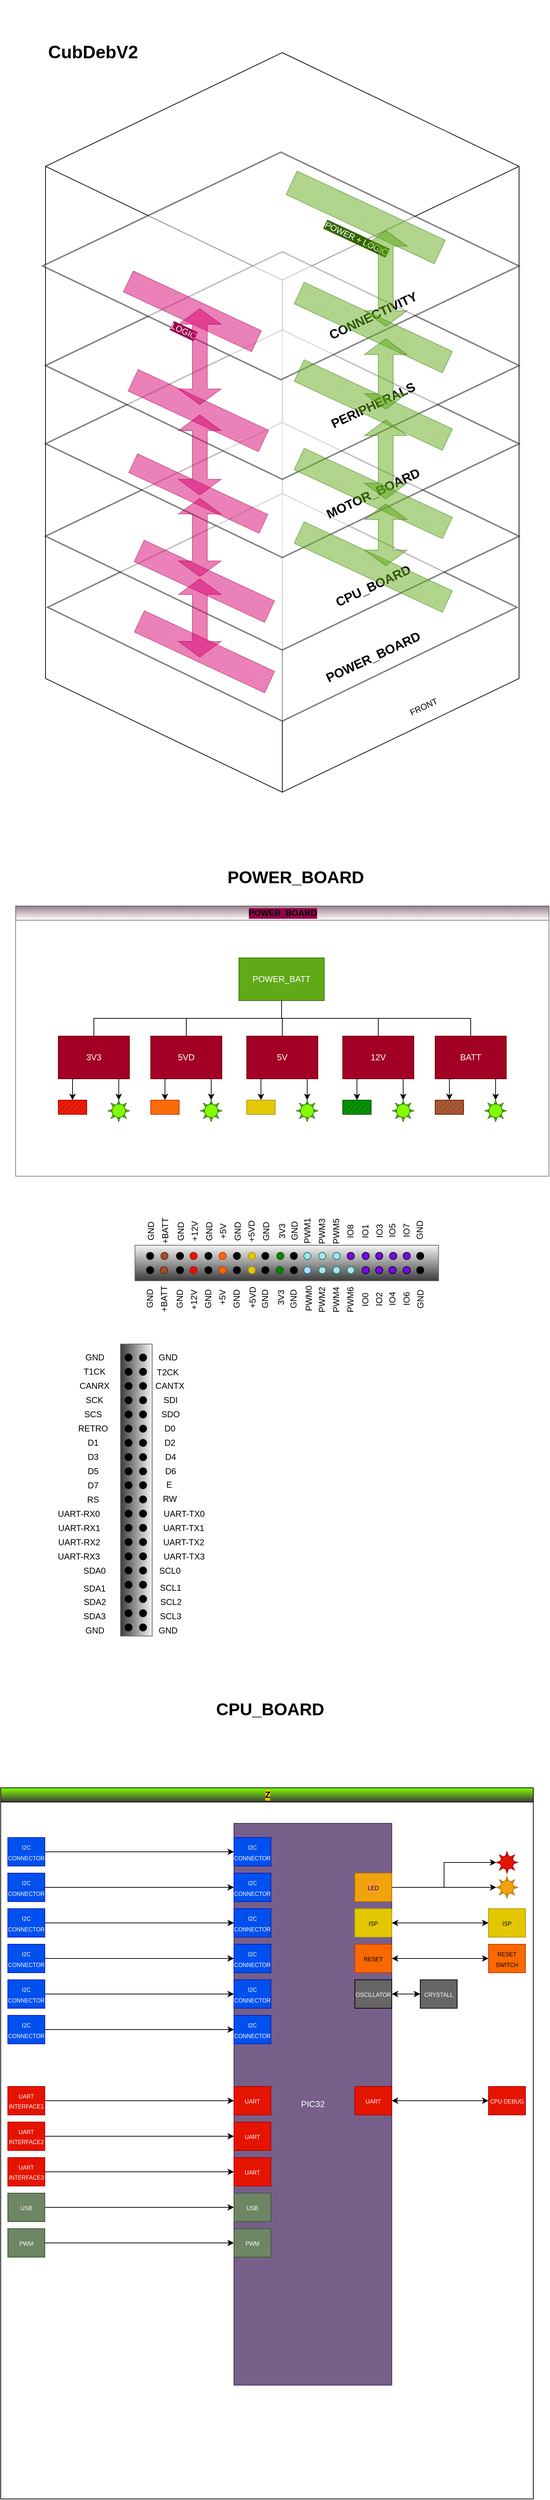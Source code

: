 <mxfile version="14.6.6" type="github">
  <diagram id="mQI_0nkD2IU0TEgh4_OI" name="Page-1">
    <mxGraphModel dx="1422" dy="3138" grid="1" gridSize="10" guides="1" tooltips="1" connect="1" arrows="1" fold="1" page="1" pageScale="1" pageWidth="827" pageHeight="1169" math="0" shadow="0">
      <root>
        <mxCell id="0" />
        <mxCell id="1" parent="0" />
        <mxCell id="HH_CeNtuvAIVPq_1st5i-226" value="" style="rounded=0;whiteSpace=wrap;html=1;shadow=0;labelBackgroundColor=#99004D;sketch=0;strokeColor=#666666;fillColor=#f5f5f5;gradientColor=#3D3D3D;" parent="1" vertex="1">
          <mxGeometry x="208.8" y="557.07" width="427" height="50" as="geometry" />
        </mxCell>
        <mxCell id="HH_CeNtuvAIVPq_1st5i-8" value="" style="html=1;whiteSpace=wrap;shape=isoCube2;backgroundOutline=1;isoAngle=15;gradientColor=#ffffff;fillColor=none;" parent="1" vertex="1">
          <mxGeometry x="83" y="-1120" width="666" height="1040" as="geometry" />
        </mxCell>
        <mxCell id="HH_CeNtuvAIVPq_1st5i-13" value="" style="strokeWidth=2;html=1;shape=mxgraph.flowchart.decision;whiteSpace=wrap;opacity=50;" parent="1" vertex="1">
          <mxGeometry x="86" y="-500" width="660" height="320" as="geometry" />
        </mxCell>
        <mxCell id="HH_CeNtuvAIVPq_1st5i-14" value="" style="strokeWidth=2;html=1;shape=mxgraph.flowchart.decision;whiteSpace=wrap;opacity=50;" parent="1" vertex="1">
          <mxGeometry x="83" y="-600" width="666" height="320" as="geometry" />
        </mxCell>
        <mxCell id="HH_CeNtuvAIVPq_1st5i-15" value="" style="strokeWidth=2;html=1;shape=mxgraph.flowchart.decision;whiteSpace=wrap;opacity=50;" parent="1" vertex="1">
          <mxGeometry x="83" y="-730" width="666" height="320" as="geometry" />
        </mxCell>
        <mxCell id="HH_CeNtuvAIVPq_1st5i-16" value="" style="strokeWidth=2;html=1;shape=mxgraph.flowchart.decision;whiteSpace=wrap;opacity=50;" parent="1" vertex="1">
          <mxGeometry x="83" y="-840" width="666" height="320" as="geometry" />
        </mxCell>
        <mxCell id="HH_CeNtuvAIVPq_1st5i-17" value="" style="strokeWidth=2;html=1;shape=mxgraph.flowchart.decision;whiteSpace=wrap;opacity=50;" parent="1" vertex="1">
          <mxGeometry x="79" y="-980" width="670" height="320" as="geometry" />
        </mxCell>
        <mxCell id="HH_CeNtuvAIVPq_1st5i-18" value="&lt;h2&gt;POWER_BOARD&lt;/h2&gt;" style="text;html=1;strokeColor=none;fillColor=none;align=center;verticalAlign=middle;whiteSpace=wrap;rounded=0;opacity=50;rotation=-25;" parent="1" vertex="1">
          <mxGeometry x="459" y="-280" width="170" height="20" as="geometry" />
        </mxCell>
        <mxCell id="HH_CeNtuvAIVPq_1st5i-19" value="&lt;div&gt;&lt;h2&gt;CPU_BOARD&lt;/h2&gt;&lt;/div&gt;" style="text;html=1;strokeColor=none;fillColor=none;align=center;verticalAlign=middle;whiteSpace=wrap;rounded=0;opacity=50;rotation=-25;" parent="1" vertex="1">
          <mxGeometry x="459" y="-380" width="170" height="20" as="geometry" />
        </mxCell>
        <mxCell id="HH_CeNtuvAIVPq_1st5i-20" value="&lt;h2&gt;MOTOR_BOARD&lt;/h2&gt;" style="text;html=1;strokeColor=none;fillColor=none;align=center;verticalAlign=middle;whiteSpace=wrap;rounded=0;opacity=50;rotation=-25;" parent="1" vertex="1">
          <mxGeometry x="459" y="-510" width="170" height="20" as="geometry" />
        </mxCell>
        <mxCell id="HH_CeNtuvAIVPq_1st5i-22" value="&lt;h2&gt;CONNECTIVITY&lt;/h2&gt;" style="text;html=1;strokeColor=none;fillColor=none;align=center;verticalAlign=middle;whiteSpace=wrap;rounded=0;opacity=50;rotation=-25;" parent="1" vertex="1">
          <mxGeometry x="459" y="-760" width="170" height="20" as="geometry" />
        </mxCell>
        <mxCell id="HH_CeNtuvAIVPq_1st5i-24" value="&lt;h2&gt;PERIPHERALS&lt;/h2&gt;" style="text;html=1;strokeColor=none;fillColor=none;align=center;verticalAlign=middle;whiteSpace=wrap;rounded=0;opacity=50;rotation=-25;" parent="1" vertex="1">
          <mxGeometry x="459" y="-634" width="170" height="20" as="geometry" />
        </mxCell>
        <mxCell id="HH_CeNtuvAIVPq_1st5i-37" value="" style="verticalLabelPosition=bottom;verticalAlign=top;html=1;shape=mxgraph.basic.patternFillRect;fillStyle=diag;step=5;fillStrokeWidth=0.2;fillStrokeColor=#dddddd;opacity=50;rotation=-155;strokeColor=#2D7600;fontColor=#ffffff;fillColor=#60a917;" parent="1" vertex="1">
          <mxGeometry x="429" y="-641" width="230" height="33.24" as="geometry" />
        </mxCell>
        <mxCell id="HH_CeNtuvAIVPq_1st5i-38" value="" style="verticalLabelPosition=bottom;verticalAlign=top;html=1;shape=mxgraph.basic.patternFillRect;fillStyle=diag;step=5;fillStrokeWidth=0.2;fillStrokeColor=#dddddd;opacity=50;rotation=-155;strokeColor=#2D7600;fontColor=#ffffff;fillColor=#60a917;" parent="1" vertex="1">
          <mxGeometry x="429" y="-750" width="230" height="33.24" as="geometry" />
        </mxCell>
        <mxCell id="HH_CeNtuvAIVPq_1st5i-39" value="&lt;font color=&quot;#FFFFFF&quot;&gt;&lt;span style=&quot;background-color: rgb(51 , 102 , 0)&quot;&gt;POWER + LOGIC&lt;/span&gt;&lt;/font&gt;" style="verticalLabelPosition=bottom;verticalAlign=top;html=1;shape=mxgraph.basic.patternFillRect;fillStyle=diag;step=5;fillStrokeWidth=0.2;fillStrokeColor=#dddddd;opacity=50;rotation=25;strokeColor=#2D7600;fontColor=#ffffff;fillColor=#60a917;" parent="1" vertex="1">
          <mxGeometry x="418.29" y="-906.6" width="230" height="36.59" as="geometry" />
        </mxCell>
        <mxCell id="HH_CeNtuvAIVPq_1st5i-40" value="" style="verticalLabelPosition=bottom;verticalAlign=top;html=1;shape=mxgraph.basic.patternFillRect;fillStyle=diag;step=5;fillStrokeWidth=0.2;fillStrokeColor=#dddddd;opacity=50;rotation=-155;strokeColor=#2D7600;fontColor=#ffffff;fillColor=#60a917;" parent="1" vertex="1">
          <mxGeometry x="429" y="-516.62" width="230" height="33.24" as="geometry" />
        </mxCell>
        <mxCell id="HH_CeNtuvAIVPq_1st5i-41" value="" style="verticalLabelPosition=bottom;verticalAlign=top;html=1;shape=mxgraph.basic.patternFillRect;fillStyle=diag;step=5;fillStrokeWidth=0.2;fillStrokeColor=#dddddd;opacity=50;rotation=-155;strokeColor=#2D7600;fontColor=#ffffff;fillColor=#60a917;" parent="1" vertex="1">
          <mxGeometry x="429" y="-413.24" width="230" height="33.24" as="geometry" />
        </mxCell>
        <mxCell id="HH_CeNtuvAIVPq_1st5i-42" value="" style="verticalLabelPosition=bottom;verticalAlign=top;html=1;shape=mxgraph.basic.patternFillRect;fillStyle=diag;step=5;fillStrokeWidth=0.2;fillStrokeColor=#dddddd;opacity=50;rotation=-155;strokeColor=#A50040;fontColor=#ffffff;fillColor=#d80073;" parent="1" vertex="1">
          <mxGeometry x="205.47" y="-294.13" width="202.23" height="33.24" as="geometry" />
        </mxCell>
        <mxCell id="HH_CeNtuvAIVPq_1st5i-43" value="" style="verticalLabelPosition=bottom;verticalAlign=top;html=1;shape=mxgraph.basic.patternFillRect;fillStyle=diag;step=5;fillStrokeWidth=0.2;fillStrokeColor=#dddddd;opacity=50;rotation=-155;strokeColor=#A50040;fontColor=#ffffff;fillColor=#d80073;" parent="1" vertex="1">
          <mxGeometry x="205.29" y="-393.24" width="202.23" height="33.24" as="geometry" />
        </mxCell>
        <mxCell id="HH_CeNtuvAIVPq_1st5i-44" value="" style="verticalLabelPosition=bottom;verticalAlign=top;html=1;shape=mxgraph.basic.patternFillRect;fillStyle=diag;step=5;fillStrokeWidth=0.2;fillStrokeColor=#dddddd;opacity=50;rotation=-155;strokeColor=#A50040;fontColor=#ffffff;fillColor=#d80073;" parent="1" vertex="1">
          <mxGeometry x="196.77" y="-514.55" width="202.23" height="29.11" as="geometry" />
        </mxCell>
        <mxCell id="HH_CeNtuvAIVPq_1st5i-45" value="" style="verticalLabelPosition=bottom;verticalAlign=top;html=1;shape=mxgraph.basic.patternFillRect;fillStyle=diag;step=5;fillStrokeWidth=0.2;fillStrokeColor=#dddddd;opacity=50;rotation=-155;strokeColor=#A50040;fontColor=#ffffff;fillColor=#d80073;" parent="1" vertex="1">
          <mxGeometry x="196.77" y="-633.24" width="202.23" height="33.24" as="geometry" />
        </mxCell>
        <mxCell id="HH_CeNtuvAIVPq_1st5i-49" value="&lt;span style=&quot;background-color: rgb(153 , 0 , 77)&quot;&gt;LOGIC&lt;/span&gt;" style="verticalLabelPosition=bottom;verticalAlign=top;html=1;shape=mxgraph.basic.patternFillRect;fillStyle=diag;step=5;fillStrokeWidth=0.2;fillStrokeColor=#dddddd;opacity=50;rotation=25;strokeColor=#A50040;fontColor=#ffffff;fillColor=#d80073;" parent="1" vertex="1">
          <mxGeometry x="190.14" y="-772.5" width="198.85" height="32.56" as="geometry" />
        </mxCell>
        <mxCell id="HH_CeNtuvAIVPq_1st5i-52" value="&lt;div style=&quot;font-size: 25px&quot;&gt;&lt;h1&gt;&lt;font style=&quot;font-size: 25px&quot;&gt;&lt;b&gt;CubDebV2&lt;/b&gt;&lt;/font&gt;&lt;/h1&gt;&lt;/div&gt;" style="text;html=1;strokeColor=none;fillColor=none;align=center;verticalAlign=middle;whiteSpace=wrap;rounded=0;opacity=50;" parent="1" vertex="1">
          <mxGeometry x="130" y="-1140" width="40" height="20" as="geometry" />
        </mxCell>
        <mxCell id="HH_CeNtuvAIVPq_1st5i-61" value="" style="html=1;shadow=0;dashed=0;align=center;verticalAlign=middle;shape=mxgraph.arrows2.twoWayArrow;dy=0.65;dx=22;opacity=50;labelBackgroundColor=#99004D;labelBorderColor=#000000;direction=east;flipH=1;flipV=0;fillColor=#d80073;strokeColor=#A50040;fontColor=#ffffff;rotation=-90;" parent="1" vertex="1">
          <mxGeometry x="232.5" y="-722.5" width="135" height="60" as="geometry" />
        </mxCell>
        <mxCell id="HH_CeNtuvAIVPq_1st5i-63" value="" style="html=1;shadow=0;dashed=0;align=center;verticalAlign=middle;shape=mxgraph.arrows2.twoWayArrow;dy=0.65;dx=22;opacity=50;labelBackgroundColor=#99004D;labelBorderColor=#000000;direction=east;flipH=1;flipV=0;fillColor=#d80073;strokeColor=#A50040;fontColor=#ffffff;rotation=-90;" parent="1" vertex="1">
          <mxGeometry x="243.75" y="-584.21" width="112.5" height="60" as="geometry" />
        </mxCell>
        <mxCell id="HH_CeNtuvAIVPq_1st5i-64" value="" style="html=1;shadow=0;dashed=0;align=center;verticalAlign=middle;shape=mxgraph.arrows2.twoWayArrow;dy=0.65;dx=22;opacity=50;labelBackgroundColor=#99004D;labelBorderColor=#000000;direction=east;flipH=1;flipV=0;fillColor=#d80073;strokeColor=#A50040;fontColor=#ffffff;rotation=-90;" parent="1" vertex="1">
          <mxGeometry x="245" y="-468.24" width="110" height="60" as="geometry" />
        </mxCell>
        <mxCell id="HH_CeNtuvAIVPq_1st5i-65" value="" style="html=1;shadow=0;dashed=0;align=center;verticalAlign=middle;shape=mxgraph.arrows2.twoWayArrow;dy=0.65;dx=22;opacity=50;labelBackgroundColor=#99004D;labelBorderColor=#000000;direction=east;flipH=1;flipV=0;fillColor=#d80073;strokeColor=#A50040;fontColor=#ffffff;rotation=-90;" parent="1" vertex="1">
          <mxGeometry x="245" y="-355" width="110" height="60" as="geometry" />
        </mxCell>
        <mxCell id="HH_CeNtuvAIVPq_1st5i-67" value="" style="html=1;shadow=0;dashed=0;align=center;verticalAlign=middle;shape=mxgraph.arrows2.twoWayArrow;dy=0.65;dx=22;opacity=50;labelBackgroundColor=#99004D;labelBorderColor=#000000;direction=east;flipH=1;flipV=0;fillColor=#60a917;strokeColor=#2D7600;fontColor=#ffffff;rotation=-90;" parent="1" vertex="1">
          <mxGeometry x="494" y="-832.5" width="135" height="60" as="geometry" />
        </mxCell>
        <mxCell id="HH_CeNtuvAIVPq_1st5i-70" value="" style="html=1;shadow=0;dashed=0;align=center;verticalAlign=middle;shape=mxgraph.arrows2.twoWayArrow;dy=0.65;dx=22;opacity=50;labelBackgroundColor=#99004D;labelBorderColor=#000000;direction=east;flipH=1;flipV=0;fillColor=#60a917;strokeColor=#2D7600;fontColor=#ffffff;rotation=-90;" parent="1" vertex="1">
          <mxGeometry x="512" y="-698" width="99" height="60" as="geometry" />
        </mxCell>
        <mxCell id="HH_CeNtuvAIVPq_1st5i-71" value="" style="html=1;shadow=0;dashed=0;align=center;verticalAlign=middle;shape=mxgraph.arrows2.twoWayArrow;dy=0.65;dx=22;opacity=50;labelBackgroundColor=#99004D;labelBorderColor=#000000;direction=east;flipH=1;flipV=0;fillColor=#60a917;strokeColor=#2D7600;fontColor=#ffffff;rotation=-90;" parent="1" vertex="1">
          <mxGeometry x="506" y="-578" width="111" height="60" as="geometry" />
        </mxCell>
        <mxCell id="HH_CeNtuvAIVPq_1st5i-72" value="" style="html=1;shadow=0;dashed=0;align=center;verticalAlign=middle;shape=mxgraph.arrows2.twoWayArrow;dy=0.65;dx=22;opacity=50;labelBackgroundColor=#99004D;labelBorderColor=#000000;direction=east;flipH=1;flipV=0;fillColor=#60a917;strokeColor=#2D7600;fontColor=#ffffff;rotation=-90;" parent="1" vertex="1">
          <mxGeometry x="518" y="-472" width="87" height="60" as="geometry" />
        </mxCell>
        <mxCell id="HH_CeNtuvAIVPq_1st5i-79" value="FRONT" style="text;html=1;strokeColor=none;fillColor=none;align=center;verticalAlign=middle;whiteSpace=wrap;rounded=0;opacity=50;rotation=-25;" parent="1" vertex="1">
          <mxGeometry x="530" y="-210" width="170" height="20" as="geometry" />
        </mxCell>
        <mxCell id="HH_CeNtuvAIVPq_1st5i-106" value="POWER_BOARD" style="swimlane;html=1;startSize=20;horizontal=1;containerType=tree;newEdgeStyle={&quot;edgeStyle&quot;:&quot;elbowEdgeStyle&quot;,&quot;startArrow&quot;:&quot;none&quot;,&quot;endArrow&quot;:&quot;none&quot;};rounded=0;labelBackgroundColor=#99004D;fillColor=#33001A;gradientColor=#ffffff;opacity=50;" parent="1" vertex="1">
          <mxGeometry x="41" y="80" width="750" height="380" as="geometry" />
        </mxCell>
        <mxCell id="HH_CeNtuvAIVPq_1st5i-107" value="" style="edgeStyle=elbowEdgeStyle;elbow=vertical;startArrow=none;endArrow=none;rounded=0;" parent="HH_CeNtuvAIVPq_1st5i-106" source="HH_CeNtuvAIVPq_1st5i-109" target="HH_CeNtuvAIVPq_1st5i-110" edge="1">
          <mxGeometry relative="1" as="geometry" />
        </mxCell>
        <mxCell id="HH_CeNtuvAIVPq_1st5i-108" value="" style="edgeStyle=elbowEdgeStyle;elbow=vertical;startArrow=none;endArrow=none;rounded=0;" parent="HH_CeNtuvAIVPq_1st5i-106" source="HH_CeNtuvAIVPq_1st5i-109" target="HH_CeNtuvAIVPq_1st5i-111" edge="1">
          <mxGeometry relative="1" as="geometry" />
        </mxCell>
        <UserObject label="POWER_BATT" treeRoot="1" id="HH_CeNtuvAIVPq_1st5i-109">
          <mxCell style="whiteSpace=wrap;html=1;align=center;treeFolding=1;treeMoving=1;newEdgeStyle={&quot;edgeStyle&quot;:&quot;elbowEdgeStyle&quot;,&quot;startArrow&quot;:&quot;none&quot;,&quot;endArrow&quot;:&quot;none&quot;};fillColor=#60a917;strokeColor=#2D7600;fontColor=#ffffff;" parent="HH_CeNtuvAIVPq_1st5i-106" vertex="1">
            <mxGeometry x="314" y="73" width="120" height="60" as="geometry" />
          </mxCell>
        </UserObject>
        <mxCell id="HH_CeNtuvAIVPq_1st5i-110" value="3V3" style="whiteSpace=wrap;html=1;align=center;verticalAlign=middle;treeFolding=1;treeMoving=1;newEdgeStyle={&quot;edgeStyle&quot;:&quot;elbowEdgeStyle&quot;,&quot;startArrow&quot;:&quot;none&quot;,&quot;endArrow&quot;:&quot;none&quot;};fillColor=#a20025;strokeColor=#6F0000;fontColor=#ffffff;" parent="HH_CeNtuvAIVPq_1st5i-106" vertex="1">
          <mxGeometry x="60" y="183" width="100" height="60" as="geometry" />
        </mxCell>
        <mxCell id="HH_CeNtuvAIVPq_1st5i-111" value="5VD" style="whiteSpace=wrap;html=1;align=center;verticalAlign=middle;treeFolding=1;treeMoving=1;newEdgeStyle={&quot;edgeStyle&quot;:&quot;elbowEdgeStyle&quot;,&quot;startArrow&quot;:&quot;none&quot;,&quot;endArrow&quot;:&quot;none&quot;};fillColor=#a20025;strokeColor=#6F0000;fontColor=#ffffff;" parent="HH_CeNtuvAIVPq_1st5i-106" vertex="1">
          <mxGeometry x="190" y="183" width="100" height="60" as="geometry" />
        </mxCell>
        <mxCell id="HH_CeNtuvAIVPq_1st5i-119" value="" style="edgeStyle=elbowEdgeStyle;elbow=vertical;startArrow=none;endArrow=none;rounded=0;" parent="HH_CeNtuvAIVPq_1st5i-106" source="HH_CeNtuvAIVPq_1st5i-109" target="HH_CeNtuvAIVPq_1st5i-120" edge="1">
          <mxGeometry relative="1" as="geometry">
            <mxPoint x="474" y="203" as="sourcePoint" />
          </mxGeometry>
        </mxCell>
        <mxCell id="HH_CeNtuvAIVPq_1st5i-120" value="5V" style="whiteSpace=wrap;html=1;align=center;verticalAlign=middle;treeFolding=1;treeMoving=1;newEdgeStyle={&quot;edgeStyle&quot;:&quot;elbowEdgeStyle&quot;,&quot;startArrow&quot;:&quot;none&quot;,&quot;endArrow&quot;:&quot;none&quot;};fillColor=#a20025;strokeColor=#6F0000;fontColor=#ffffff;" parent="HH_CeNtuvAIVPq_1st5i-106" vertex="1">
          <mxGeometry x="325" y="183" width="100" height="60" as="geometry" />
        </mxCell>
        <mxCell id="HH_CeNtuvAIVPq_1st5i-121" value="" style="edgeStyle=elbowEdgeStyle;elbow=vertical;startArrow=none;endArrow=none;rounded=0;" parent="HH_CeNtuvAIVPq_1st5i-106" source="HH_CeNtuvAIVPq_1st5i-109" target="HH_CeNtuvAIVPq_1st5i-122" edge="1">
          <mxGeometry relative="1" as="geometry">
            <mxPoint x="474" y="203" as="sourcePoint" />
          </mxGeometry>
        </mxCell>
        <mxCell id="HH_CeNtuvAIVPq_1st5i-122" value="12V" style="whiteSpace=wrap;html=1;align=center;verticalAlign=middle;treeFolding=1;treeMoving=1;newEdgeStyle={&quot;edgeStyle&quot;:&quot;elbowEdgeStyle&quot;,&quot;startArrow&quot;:&quot;none&quot;,&quot;endArrow&quot;:&quot;none&quot;};fillColor=#a20025;strokeColor=#6F0000;fontColor=#ffffff;" parent="HH_CeNtuvAIVPq_1st5i-106" vertex="1">
          <mxGeometry x="460" y="183" width="100" height="60" as="geometry" />
        </mxCell>
        <mxCell id="HH_CeNtuvAIVPq_1st5i-123" value="" style="edgeStyle=elbowEdgeStyle;elbow=vertical;startArrow=none;endArrow=none;rounded=0;" parent="HH_CeNtuvAIVPq_1st5i-106" source="HH_CeNtuvAIVPq_1st5i-109" target="HH_CeNtuvAIVPq_1st5i-124" edge="1">
          <mxGeometry relative="1" as="geometry">
            <mxPoint x="474" y="203" as="sourcePoint" />
          </mxGeometry>
        </mxCell>
        <mxCell id="HH_CeNtuvAIVPq_1st5i-124" value="BATT" style="whiteSpace=wrap;html=1;align=center;verticalAlign=middle;treeFolding=1;treeMoving=1;newEdgeStyle={&quot;edgeStyle&quot;:&quot;elbowEdgeStyle&quot;,&quot;startArrow&quot;:&quot;none&quot;,&quot;endArrow&quot;:&quot;none&quot;};fillColor=#a20025;strokeColor=#6F0000;fontColor=#ffffff;" parent="HH_CeNtuvAIVPq_1st5i-106" vertex="1">
          <mxGeometry x="590" y="183" width="100" height="60" as="geometry" />
        </mxCell>
        <mxCell id="HH_CeNtuvAIVPq_1st5i-125" value="" style="verticalLabelPosition=bottom;verticalAlign=top;html=1;shape=mxgraph.basic.sun;rounded=0;labelBackgroundColor=#99004D;strokeColor=#2D7600;fontColor=#ffffff;fillColor=#80FF00;" parent="HH_CeNtuvAIVPq_1st5i-106" vertex="1">
          <mxGeometry x="130" y="273" width="30" height="30" as="geometry" />
        </mxCell>
        <mxCell id="HH_CeNtuvAIVPq_1st5i-128" value="" style="endArrow=classic;html=1;labelBackgroundColor=#660033;entryX=0.5;entryY=0;entryDx=0;entryDy=0;entryPerimeter=0;exitX=0.85;exitY=1;exitDx=0;exitDy=0;exitPerimeter=0;" parent="HH_CeNtuvAIVPq_1st5i-106" source="HH_CeNtuvAIVPq_1st5i-110" target="HH_CeNtuvAIVPq_1st5i-125" edge="1">
          <mxGeometry width="50" height="50" relative="1" as="geometry">
            <mxPoint x="210" y="423" as="sourcePoint" />
            <mxPoint x="260" y="373" as="targetPoint" />
          </mxGeometry>
        </mxCell>
        <mxCell id="HH_CeNtuvAIVPq_1st5i-129" value="" style="verticalLabelPosition=bottom;verticalAlign=top;html=1;shape=mxgraph.basic.sun;rounded=0;labelBackgroundColor=#99004D;strokeColor=#2D7600;fontColor=#ffffff;fillColor=#80FF00;" parent="HH_CeNtuvAIVPq_1st5i-106" vertex="1">
          <mxGeometry x="260" y="273" width="30" height="30" as="geometry" />
        </mxCell>
        <mxCell id="HH_CeNtuvAIVPq_1st5i-130" value="" style="endArrow=classic;html=1;labelBackgroundColor=#660033;entryX=0.5;entryY=0;entryDx=0;entryDy=0;entryPerimeter=0;exitX=0.85;exitY=1;exitDx=0;exitDy=0;exitPerimeter=0;" parent="HH_CeNtuvAIVPq_1st5i-106" target="HH_CeNtuvAIVPq_1st5i-129" edge="1">
          <mxGeometry width="50" height="50" relative="1" as="geometry">
            <mxPoint x="275" y="243" as="sourcePoint" />
            <mxPoint x="290" y="303" as="targetPoint" />
          </mxGeometry>
        </mxCell>
        <mxCell id="HH_CeNtuvAIVPq_1st5i-131" value="" style="verticalLabelPosition=bottom;verticalAlign=top;html=1;shape=mxgraph.basic.sun;rounded=0;labelBackgroundColor=#99004D;strokeColor=#2D7600;fontColor=#ffffff;fillColor=#80FF00;" parent="HH_CeNtuvAIVPq_1st5i-106" vertex="1">
          <mxGeometry x="395" y="273" width="30" height="30" as="geometry" />
        </mxCell>
        <mxCell id="HH_CeNtuvAIVPq_1st5i-132" value="" style="endArrow=classic;html=1;labelBackgroundColor=#660033;entryX=0.5;entryY=0;entryDx=0;entryDy=0;entryPerimeter=0;exitX=0.85;exitY=1;exitDx=0;exitDy=0;exitPerimeter=0;" parent="HH_CeNtuvAIVPq_1st5i-106" target="HH_CeNtuvAIVPq_1st5i-131" edge="1">
          <mxGeometry width="50" height="50" relative="1" as="geometry">
            <mxPoint x="410" y="243" as="sourcePoint" />
            <mxPoint x="425" y="303" as="targetPoint" />
          </mxGeometry>
        </mxCell>
        <mxCell id="HH_CeNtuvAIVPq_1st5i-133" value="" style="verticalLabelPosition=bottom;verticalAlign=top;html=1;shape=mxgraph.basic.sun;rounded=0;labelBackgroundColor=#99004D;strokeColor=#2D7600;fontColor=#ffffff;fillColor=#80FF00;" parent="HH_CeNtuvAIVPq_1st5i-106" vertex="1">
          <mxGeometry x="530" y="273" width="30" height="30" as="geometry" />
        </mxCell>
        <mxCell id="HH_CeNtuvAIVPq_1st5i-134" value="" style="endArrow=classic;html=1;labelBackgroundColor=#660033;entryX=0.5;entryY=0;entryDx=0;entryDy=0;entryPerimeter=0;exitX=0.85;exitY=1;exitDx=0;exitDy=0;exitPerimeter=0;" parent="HH_CeNtuvAIVPq_1st5i-106" target="HH_CeNtuvAIVPq_1st5i-133" edge="1">
          <mxGeometry width="50" height="50" relative="1" as="geometry">
            <mxPoint x="545" y="243" as="sourcePoint" />
            <mxPoint x="560" y="303" as="targetPoint" />
          </mxGeometry>
        </mxCell>
        <mxCell id="HH_CeNtuvAIVPq_1st5i-135" value="" style="verticalLabelPosition=bottom;verticalAlign=top;html=1;shape=mxgraph.basic.sun;rounded=0;labelBackgroundColor=#99004D;strokeColor=#2D7600;fontColor=#ffffff;fillColor=#80FF00;" parent="HH_CeNtuvAIVPq_1st5i-106" vertex="1">
          <mxGeometry x="660" y="273" width="30" height="30" as="geometry" />
        </mxCell>
        <mxCell id="HH_CeNtuvAIVPq_1st5i-136" value="" style="endArrow=classic;html=1;labelBackgroundColor=#660033;entryX=0.5;entryY=0;entryDx=0;entryDy=0;entryPerimeter=0;exitX=0.85;exitY=1;exitDx=0;exitDy=0;exitPerimeter=0;" parent="HH_CeNtuvAIVPq_1st5i-106" target="HH_CeNtuvAIVPq_1st5i-135" edge="1">
          <mxGeometry width="50" height="50" relative="1" as="geometry">
            <mxPoint x="675" y="243" as="sourcePoint" />
            <mxPoint x="690" y="303" as="targetPoint" />
          </mxGeometry>
        </mxCell>
        <mxCell id="HH_CeNtuvAIVPq_1st5i-144" value="" style="verticalLabelPosition=bottom;verticalAlign=top;html=1;shape=mxgraph.basic.patternFillRect;fillStyle=diag;step=5;fillStrokeWidth=0.2;fillStrokeColor=#dddddd;rounded=0;labelBackgroundColor=#99004D;fillColor=#e51400;strokeColor=#B20000;fontColor=#ffffff;" parent="HH_CeNtuvAIVPq_1st5i-106" vertex="1">
          <mxGeometry x="60" y="273" width="40" height="20" as="geometry" />
        </mxCell>
        <mxCell id="HH_CeNtuvAIVPq_1st5i-145" style="edgeStyle=orthogonalEdgeStyle;rounded=0;orthogonalLoop=1;jettySize=auto;html=1;exitX=0.25;exitY=1;exitDx=0;exitDy=0;entryX=0.5;entryY=0;entryDx=0;entryDy=0;entryPerimeter=0;labelBackgroundColor=#660033;" parent="HH_CeNtuvAIVPq_1st5i-106" source="HH_CeNtuvAIVPq_1st5i-110" target="HH_CeNtuvAIVPq_1st5i-144" edge="1">
          <mxGeometry relative="1" as="geometry" />
        </mxCell>
        <mxCell id="HH_CeNtuvAIVPq_1st5i-146" value="" style="verticalLabelPosition=bottom;verticalAlign=top;html=1;shape=mxgraph.basic.patternFillRect;fillStyle=diag;step=5;fillStrokeWidth=0.2;fillStrokeColor=#dddddd;rounded=0;labelBackgroundColor=#99004D;fillColor=#fa6800;strokeColor=#C73500;fontColor=#ffffff;" parent="HH_CeNtuvAIVPq_1st5i-106" vertex="1">
          <mxGeometry x="190" y="273" width="40" height="20" as="geometry" />
        </mxCell>
        <mxCell id="HH_CeNtuvAIVPq_1st5i-147" style="edgeStyle=orthogonalEdgeStyle;rounded=0;orthogonalLoop=1;jettySize=auto;html=1;exitX=0.25;exitY=1;exitDx=0;exitDy=0;entryX=0.5;entryY=0;entryDx=0;entryDy=0;entryPerimeter=0;labelBackgroundColor=#660033;" parent="HH_CeNtuvAIVPq_1st5i-106" target="HH_CeNtuvAIVPq_1st5i-146" edge="1">
          <mxGeometry relative="1" as="geometry">
            <mxPoint x="215" y="243" as="sourcePoint" />
          </mxGeometry>
        </mxCell>
        <mxCell id="HH_CeNtuvAIVPq_1st5i-148" value="" style="verticalLabelPosition=bottom;verticalAlign=top;html=1;shape=mxgraph.basic.patternFillRect;fillStyle=diag;step=5;fillStrokeWidth=0.2;fillStrokeColor=#dddddd;rounded=0;labelBackgroundColor=#99004D;fillColor=#e3c800;strokeColor=#B09500;fontColor=#ffffff;" parent="HH_CeNtuvAIVPq_1st5i-106" vertex="1">
          <mxGeometry x="325" y="273" width="40" height="20" as="geometry" />
        </mxCell>
        <mxCell id="HH_CeNtuvAIVPq_1st5i-149" style="edgeStyle=orthogonalEdgeStyle;rounded=0;orthogonalLoop=1;jettySize=auto;html=1;exitX=0.25;exitY=1;exitDx=0;exitDy=0;entryX=0.5;entryY=0;entryDx=0;entryDy=0;entryPerimeter=0;labelBackgroundColor=#660033;" parent="HH_CeNtuvAIVPq_1st5i-106" target="HH_CeNtuvAIVPq_1st5i-148" edge="1">
          <mxGeometry relative="1" as="geometry">
            <mxPoint x="350" y="243" as="sourcePoint" />
          </mxGeometry>
        </mxCell>
        <mxCell id="HH_CeNtuvAIVPq_1st5i-150" value="" style="verticalLabelPosition=bottom;verticalAlign=top;html=1;shape=mxgraph.basic.patternFillRect;fillStyle=diag;step=5;fillStrokeWidth=0.2;fillStrokeColor=#dddddd;rounded=0;labelBackgroundColor=#99004D;fillColor=#008a00;strokeColor=#005700;fontColor=#ffffff;" parent="HH_CeNtuvAIVPq_1st5i-106" vertex="1">
          <mxGeometry x="460" y="273" width="40" height="20" as="geometry" />
        </mxCell>
        <mxCell id="HH_CeNtuvAIVPq_1st5i-151" style="edgeStyle=orthogonalEdgeStyle;rounded=0;orthogonalLoop=1;jettySize=auto;html=1;exitX=0.25;exitY=1;exitDx=0;exitDy=0;entryX=0.5;entryY=0;entryDx=0;entryDy=0;entryPerimeter=0;labelBackgroundColor=#660033;" parent="HH_CeNtuvAIVPq_1st5i-106" target="HH_CeNtuvAIVPq_1st5i-150" edge="1">
          <mxGeometry relative="1" as="geometry">
            <mxPoint x="485" y="243" as="sourcePoint" />
          </mxGeometry>
        </mxCell>
        <mxCell id="HH_CeNtuvAIVPq_1st5i-242" value="" style="verticalLabelPosition=bottom;verticalAlign=top;html=1;shape=mxgraph.basic.patternFillRect;fillStyle=diag;step=5;fillStrokeWidth=0.2;fillStrokeColor=#dddddd;rounded=0;labelBackgroundColor=#99004D;fillColor=#a0522d;strokeColor=#6D1F00;fontColor=#ffffff;" parent="HH_CeNtuvAIVPq_1st5i-106" vertex="1">
          <mxGeometry x="590" y="273" width="40" height="20" as="geometry" />
        </mxCell>
        <mxCell id="HH_CeNtuvAIVPq_1st5i-155" value="" style="verticalLabelPosition=bottom;verticalAlign=top;html=1;shape=mxgraph.basic.donut;dx=25;rounded=0;labelBackgroundColor=#99004D;fillColor=#a0522d;strokeColor=#6D1F00;fontColor=#ffffff;" parent="1" vertex="1">
          <mxGeometry x="245.3" y="567.07" width="10" height="10" as="geometry" />
        </mxCell>
        <mxCell id="HH_CeNtuvAIVPq_1st5i-159" value="" style="ellipse;whiteSpace=wrap;html=1;aspect=fixed;rounded=0;labelBackgroundColor=#99004D;fillColor=#000000;" parent="1" vertex="1">
          <mxGeometry x="267.16" y="567.07" width="10" height="10" as="geometry" />
        </mxCell>
        <mxCell id="HH_CeNtuvAIVPq_1st5i-160" value="" style="ellipse;whiteSpace=wrap;html=1;aspect=fixed;rounded=0;labelBackgroundColor=#99004D;fillColor=#000000;" parent="1" vertex="1">
          <mxGeometry x="267.16" y="587.07" width="10" height="10" as="geometry" />
        </mxCell>
        <mxCell id="HH_CeNtuvAIVPq_1st5i-162" value="" style="verticalLabelPosition=bottom;verticalAlign=top;html=1;shape=mxgraph.basic.donut;dx=25;rounded=0;labelBackgroundColor=#99004D;fillColor=#e51400;strokeColor=#B20000;fontColor=#ffffff;" parent="1" vertex="1">
          <mxGeometry x="286.16" y="567.07" width="10" height="10" as="geometry" />
        </mxCell>
        <mxCell id="HH_CeNtuvAIVPq_1st5i-163" value="" style="verticalLabelPosition=bottom;verticalAlign=top;html=1;shape=mxgraph.basic.donut;dx=25;rounded=0;labelBackgroundColor=#99004D;fillColor=#e51400;strokeColor=#B20000;fontColor=#ffffff;" parent="1" vertex="1">
          <mxGeometry x="286.16" y="587.07" width="10" height="10" as="geometry" />
        </mxCell>
        <mxCell id="HH_CeNtuvAIVPq_1st5i-164" value="" style="ellipse;whiteSpace=wrap;html=1;aspect=fixed;rounded=0;labelBackgroundColor=#99004D;fillColor=#000000;" parent="1" vertex="1">
          <mxGeometry x="307.16" y="567.07" width="10" height="10" as="geometry" />
        </mxCell>
        <mxCell id="HH_CeNtuvAIVPq_1st5i-165" value="" style="ellipse;whiteSpace=wrap;html=1;aspect=fixed;rounded=0;labelBackgroundColor=#99004D;fillColor=#000000;" parent="1" vertex="1">
          <mxGeometry x="307.16" y="587.07" width="10" height="10" as="geometry" />
        </mxCell>
        <mxCell id="HH_CeNtuvAIVPq_1st5i-166" value="" style="verticalLabelPosition=bottom;verticalAlign=top;html=1;shape=mxgraph.basic.donut;dx=25;rounded=0;labelBackgroundColor=#99004D;fillColor=#fa6800;strokeColor=#C73500;fontColor=#ffffff;" parent="1" vertex="1">
          <mxGeometry x="327.16" y="567.07" width="10" height="10" as="geometry" />
        </mxCell>
        <mxCell id="HH_CeNtuvAIVPq_1st5i-167" value="" style="verticalLabelPosition=bottom;verticalAlign=top;html=1;shape=mxgraph.basic.donut;dx=25;rounded=0;labelBackgroundColor=#99004D;fillColor=#fa6800;strokeColor=#C73500;fontColor=#ffffff;" parent="1" vertex="1">
          <mxGeometry x="327.16" y="587.07" width="10" height="10" as="geometry" />
        </mxCell>
        <mxCell id="HH_CeNtuvAIVPq_1st5i-168" value="" style="ellipse;whiteSpace=wrap;html=1;aspect=fixed;rounded=0;labelBackgroundColor=#99004D;fillColor=#000000;" parent="1" vertex="1">
          <mxGeometry x="347.16" y="567.07" width="10" height="10" as="geometry" />
        </mxCell>
        <mxCell id="HH_CeNtuvAIVPq_1st5i-169" value="" style="ellipse;whiteSpace=wrap;html=1;aspect=fixed;rounded=0;labelBackgroundColor=#99004D;fillColor=#000000;" parent="1" vertex="1">
          <mxGeometry x="347.16" y="587.07" width="10" height="10" as="geometry" />
        </mxCell>
        <mxCell id="HH_CeNtuvAIVPq_1st5i-170" value="" style="verticalLabelPosition=bottom;verticalAlign=top;html=1;shape=mxgraph.basic.donut;dx=25;rounded=0;labelBackgroundColor=#99004D;fillColor=#e3c800;strokeColor=#B09500;fontColor=#ffffff;" parent="1" vertex="1">
          <mxGeometry x="368.16" y="567.07" width="10" height="10" as="geometry" />
        </mxCell>
        <mxCell id="HH_CeNtuvAIVPq_1st5i-171" value="" style="verticalLabelPosition=bottom;verticalAlign=top;html=1;shape=mxgraph.basic.donut;dx=25;rounded=0;labelBackgroundColor=#99004D;fillColor=#e3c800;strokeColor=#B09500;fontColor=#ffffff;" parent="1" vertex="1">
          <mxGeometry x="368.16" y="587.07" width="10" height="10" as="geometry" />
        </mxCell>
        <mxCell id="HH_CeNtuvAIVPq_1st5i-172" value="" style="ellipse;whiteSpace=wrap;html=1;aspect=fixed;rounded=0;labelBackgroundColor=#99004D;fillColor=#000000;" parent="1" vertex="1">
          <mxGeometry x="387.16" y="567.07" width="10" height="10" as="geometry" />
        </mxCell>
        <mxCell id="HH_CeNtuvAIVPq_1st5i-173" value="" style="ellipse;whiteSpace=wrap;html=1;aspect=fixed;rounded=0;labelBackgroundColor=#99004D;fillColor=#000000;" parent="1" vertex="1">
          <mxGeometry x="387.16" y="587.07" width="10" height="10" as="geometry" />
        </mxCell>
        <mxCell id="HH_CeNtuvAIVPq_1st5i-175" value="" style="verticalLabelPosition=bottom;verticalAlign=top;html=1;shape=mxgraph.basic.donut;dx=5;rounded=0;labelBackgroundColor=#99004D;fillColor=#a0522d;strokeColor=#6D1F00;fontColor=#ffffff;" parent="1" vertex="1">
          <mxGeometry x="244.3" y="587.07" width="10" height="10" as="geometry" />
        </mxCell>
        <mxCell id="HH_CeNtuvAIVPq_1st5i-177" value="" style="verticalLabelPosition=bottom;verticalAlign=top;html=1;shape=mxgraph.basic.donut;dx=25;rounded=0;labelBackgroundColor=#99004D;fillColor=#008a00;strokeColor=#005700;fontColor=#ffffff;" parent="1" vertex="1">
          <mxGeometry x="408.3" y="567.07" width="10" height="10" as="geometry" />
        </mxCell>
        <mxCell id="HH_CeNtuvAIVPq_1st5i-178" value="" style="ellipse;whiteSpace=wrap;html=1;aspect=fixed;rounded=0;labelBackgroundColor=#99004D;fillColor=#000000;" parent="1" vertex="1">
          <mxGeometry x="427.3" y="567.07" width="10" height="10" as="geometry" />
        </mxCell>
        <mxCell id="HH_CeNtuvAIVPq_1st5i-179" value="" style="ellipse;whiteSpace=wrap;html=1;aspect=fixed;rounded=0;labelBackgroundColor=#99004D;fillColor=#000000;" parent="1" vertex="1">
          <mxGeometry x="427.3" y="587.07" width="10" height="10" as="geometry" />
        </mxCell>
        <mxCell id="HH_CeNtuvAIVPq_1st5i-180" value="" style="verticalLabelPosition=bottom;verticalAlign=top;html=1;shape=mxgraph.basic.donut;dx=25;rounded=0;labelBackgroundColor=#99004D;fillColor=#b0e3e6;strokeColor=#0e8088;" parent="1" vertex="1">
          <mxGeometry x="446.3" y="567.07" width="10" height="10" as="geometry" />
        </mxCell>
        <mxCell id="HH_CeNtuvAIVPq_1st5i-181" value="" style="verticalLabelPosition=bottom;verticalAlign=top;html=1;shape=mxgraph.basic.donut;dx=25;rounded=0;labelBackgroundColor=#99004D;fillColor=#b1ddf0;strokeColor=#10739e;" parent="1" vertex="1">
          <mxGeometry x="446.3" y="587.07" width="10" height="10" as="geometry" />
        </mxCell>
        <mxCell id="HH_CeNtuvAIVPq_1st5i-182" value="" style="ellipse;whiteSpace=wrap;html=1;aspect=fixed;rounded=0;labelBackgroundColor=#99004D;fillColor=#b0e3e6;strokeColor=#0e8088;" parent="1" vertex="1">
          <mxGeometry x="467.3" y="567.07" width="10" height="10" as="geometry" />
        </mxCell>
        <mxCell id="HH_CeNtuvAIVPq_1st5i-183" value="" style="ellipse;whiteSpace=wrap;html=1;aspect=fixed;rounded=0;labelBackgroundColor=#99004D;fillColor=#b0e3e6;strokeColor=#0e8088;direction=south;" parent="1" vertex="1">
          <mxGeometry x="467.3" y="587.07" width="10" height="10" as="geometry" />
        </mxCell>
        <mxCell id="HH_CeNtuvAIVPq_1st5i-185" value="" style="verticalLabelPosition=bottom;verticalAlign=top;html=1;shape=mxgraph.basic.donut;dx=25;rounded=0;labelBackgroundColor=#99004D;fillColor=#b0e3e6;strokeColor=#0e8088;" parent="1" vertex="1">
          <mxGeometry x="487.3" y="587.07" width="10" height="10" as="geometry" />
        </mxCell>
        <mxCell id="HH_CeNtuvAIVPq_1st5i-186" value="" style="ellipse;whiteSpace=wrap;html=1;aspect=fixed;rounded=0;labelBackgroundColor=#99004D;fillColor=#7F00FF;" parent="1" vertex="1">
          <mxGeometry x="507.3" y="567.07" width="10" height="10" as="geometry" />
        </mxCell>
        <mxCell id="HH_CeNtuvAIVPq_1st5i-187" value="" style="ellipse;whiteSpace=wrap;html=1;aspect=fixed;rounded=0;labelBackgroundColor=#99004D;fillColor=#b0e3e6;strokeColor=#0e8088;" parent="1" vertex="1">
          <mxGeometry x="507.3" y="587.07" width="10" height="10" as="geometry" />
        </mxCell>
        <mxCell id="HH_CeNtuvAIVPq_1st5i-188" value="" style="verticalLabelPosition=bottom;verticalAlign=top;html=1;shape=mxgraph.basic.donut;dx=25;rounded=0;labelBackgroundColor=#99004D;fillColor=#7F00FF;" parent="1" vertex="1">
          <mxGeometry x="528.3" y="567.07" width="10" height="10" as="geometry" />
        </mxCell>
        <mxCell id="HH_CeNtuvAIVPq_1st5i-189" value="" style="verticalLabelPosition=bottom;verticalAlign=top;html=1;shape=mxgraph.basic.donut;dx=25;rounded=0;labelBackgroundColor=#99004D;fillColor=#7F00FF;" parent="1" vertex="1">
          <mxGeometry x="528.3" y="587.07" width="10" height="10" as="geometry" />
        </mxCell>
        <mxCell id="HH_CeNtuvAIVPq_1st5i-190" value="" style="ellipse;whiteSpace=wrap;html=1;aspect=fixed;rounded=0;labelBackgroundColor=#99004D;fillColor=#7F00FF;" parent="1" vertex="1">
          <mxGeometry x="547.3" y="567.07" width="10" height="10" as="geometry" />
        </mxCell>
        <mxCell id="HH_CeNtuvAIVPq_1st5i-191" value="" style="ellipse;whiteSpace=wrap;html=1;aspect=fixed;rounded=0;labelBackgroundColor=#99004D;fillColor=#7F00FF;" parent="1" vertex="1">
          <mxGeometry x="547.3" y="587.07" width="10" height="10" as="geometry" />
        </mxCell>
        <mxCell id="HH_CeNtuvAIVPq_1st5i-192" value="" style="verticalLabelPosition=bottom;verticalAlign=top;html=1;shape=mxgraph.basic.donut;dx=5;rounded=0;labelBackgroundColor=#99004D;fillColor=#008a00;strokeColor=#005700;fontColor=#ffffff;" parent="1" vertex="1">
          <mxGeometry x="407.3" y="587.07" width="10" height="10" as="geometry" />
        </mxCell>
        <mxCell id="HH_CeNtuvAIVPq_1st5i-193" value="" style="verticalLabelPosition=bottom;verticalAlign=top;html=1;shape=mxgraph.basic.donut;dx=25;rounded=0;labelBackgroundColor=#99004D;fontColor=#ffffff;fillColor=#7F00FF;" parent="1" vertex="1">
          <mxGeometry x="567.02" y="567.07" width="10" height="10" as="geometry" />
        </mxCell>
        <mxCell id="HH_CeNtuvAIVPq_1st5i-194" value="" style="ellipse;whiteSpace=wrap;html=1;aspect=fixed;rounded=0;labelBackgroundColor=#99004D;fillColor=#7F00FF;" parent="1" vertex="1">
          <mxGeometry x="586.02" y="567.07" width="10" height="10" as="geometry" />
        </mxCell>
        <mxCell id="HH_CeNtuvAIVPq_1st5i-195" value="" style="ellipse;whiteSpace=wrap;html=1;aspect=fixed;rounded=0;labelBackgroundColor=#99004D;fillColor=#7F00FF;" parent="1" vertex="1">
          <mxGeometry x="586.02" y="587.07" width="10" height="10" as="geometry" />
        </mxCell>
        <mxCell id="HH_CeNtuvAIVPq_1st5i-196" value="" style="verticalLabelPosition=bottom;verticalAlign=top;html=1;shape=mxgraph.basic.donut;dx=25;rounded=0;labelBackgroundColor=#99004D;fontColor=#ffffff;fillColor=#000000;" parent="1" vertex="1">
          <mxGeometry x="605.02" y="567.07" width="10" height="10" as="geometry" />
        </mxCell>
        <mxCell id="HH_CeNtuvAIVPq_1st5i-197" value="" style="verticalLabelPosition=bottom;verticalAlign=top;html=1;shape=mxgraph.basic.donut;dx=25;rounded=0;labelBackgroundColor=#99004D;fontColor=#ffffff;fillColor=#000000;" parent="1" vertex="1">
          <mxGeometry x="605.02" y="587.07" width="10" height="10" as="geometry" />
        </mxCell>
        <mxCell id="HH_CeNtuvAIVPq_1st5i-198" value="" style="ellipse;whiteSpace=wrap;html=1;aspect=fixed;rounded=0;labelBackgroundColor=#99004D;fillColor=#000000;" parent="1" vertex="1">
          <mxGeometry x="225.16" y="567.07" width="10" height="10" as="geometry" />
        </mxCell>
        <mxCell id="HH_CeNtuvAIVPq_1st5i-199" value="" style="ellipse;whiteSpace=wrap;html=1;aspect=fixed;rounded=0;labelBackgroundColor=#99004D;fillColor=#000000;" parent="1" vertex="1">
          <mxGeometry x="225.16" y="587.07" width="10" height="10" as="geometry" />
        </mxCell>
        <mxCell id="HH_CeNtuvAIVPq_1st5i-208" value="" style="verticalLabelPosition=bottom;verticalAlign=top;html=1;shape=mxgraph.basic.donut;dx=5;rounded=0;labelBackgroundColor=#99004D;fontColor=#ffffff;fillColor=#7F00FF;" parent="1" vertex="1">
          <mxGeometry x="566.02" y="587.07" width="10" height="10" as="geometry" />
        </mxCell>
        <mxCell id="HH_CeNtuvAIVPq_1st5i-227" value="&lt;div&gt;GND&lt;/div&gt;" style="text;html=1;strokeColor=none;fillColor=none;align=center;verticalAlign=middle;whiteSpace=wrap;rounded=0;shadow=0;labelBackgroundColor=#FFFFFF;sketch=0;opacity=60;rotation=-90;" parent="1" vertex="1">
          <mxGeometry x="252.16" y="622.07" width="40" height="20" as="geometry" />
        </mxCell>
        <mxCell id="HH_CeNtuvAIVPq_1st5i-228" value="&lt;div&gt;GND&lt;/div&gt;" style="text;html=1;strokeColor=none;fillColor=none;align=center;verticalAlign=middle;whiteSpace=wrap;rounded=0;shadow=0;labelBackgroundColor=#FFFFFF;sketch=0;opacity=60;rotation=-90;" parent="1" vertex="1">
          <mxGeometry x="292.16" y="622.07" width="40" height="20" as="geometry" />
        </mxCell>
        <mxCell id="HH_CeNtuvAIVPq_1st5i-229" value="&lt;div&gt;GND&lt;/div&gt;" style="text;html=1;strokeColor=none;fillColor=none;align=center;verticalAlign=middle;whiteSpace=wrap;rounded=0;shadow=0;labelBackgroundColor=#FFFFFF;sketch=0;opacity=60;rotation=-90;" parent="1" vertex="1">
          <mxGeometry x="332.16" y="622.07" width="40" height="20" as="geometry" />
        </mxCell>
        <mxCell id="HH_CeNtuvAIVPq_1st5i-230" value="&lt;div&gt;GND&lt;/div&gt;" style="text;html=1;strokeColor=none;fillColor=none;align=center;verticalAlign=middle;whiteSpace=wrap;rounded=0;shadow=0;labelBackgroundColor=#FFFFFF;sketch=0;opacity=60;rotation=-90;" parent="1" vertex="1">
          <mxGeometry x="372.16" y="622.07" width="40" height="20" as="geometry" />
        </mxCell>
        <mxCell id="HH_CeNtuvAIVPq_1st5i-231" value="3V3" style="text;html=1;strokeColor=none;fillColor=none;align=center;verticalAlign=middle;whiteSpace=wrap;rounded=0;shadow=0;labelBackgroundColor=#FFFFFF;sketch=0;opacity=60;rotation=-90;" parent="1" vertex="1">
          <mxGeometry x="394.37" y="620.0" width="40" height="20" as="geometry" />
        </mxCell>
        <mxCell id="HH_CeNtuvAIVPq_1st5i-233" value="+5VD" style="text;html=1;strokeColor=none;fillColor=none;align=center;verticalAlign=middle;whiteSpace=wrap;rounded=0;shadow=0;labelBackgroundColor=#FFFFFF;sketch=0;opacity=60;rotation=-90;" parent="1" vertex="1">
          <mxGeometry x="354.37" y="620.0" width="40" height="20" as="geometry" />
        </mxCell>
        <mxCell id="HH_CeNtuvAIVPq_1st5i-234" value="+5V" style="text;html=1;strokeColor=none;fillColor=none;align=center;verticalAlign=middle;whiteSpace=wrap;rounded=0;shadow=0;labelBackgroundColor=#FFFFFF;sketch=0;opacity=60;rotation=-90;" parent="1" vertex="1">
          <mxGeometry x="312.16" y="620.0" width="40" height="20" as="geometry" />
        </mxCell>
        <mxCell id="HH_CeNtuvAIVPq_1st5i-235" value="+12V" style="text;html=1;strokeColor=none;fillColor=none;align=center;verticalAlign=middle;whiteSpace=wrap;rounded=0;shadow=0;labelBackgroundColor=#FFFFFF;sketch=0;opacity=60;rotation=-90;" parent="1" vertex="1">
          <mxGeometry x="272.37" y="623.14" width="40" height="20" as="geometry" />
        </mxCell>
        <mxCell id="HH_CeNtuvAIVPq_1st5i-236" value="GND" style="text;html=1;strokeColor=none;fillColor=none;align=center;verticalAlign=middle;whiteSpace=wrap;rounded=0;shadow=0;labelBackgroundColor=#FFFFFF;sketch=0;opacity=60;rotation=-90;" parent="1" vertex="1">
          <mxGeometry x="412.3" y="622.07" width="40" height="20" as="geometry" />
        </mxCell>
        <mxCell id="HH_CeNtuvAIVPq_1st5i-237" value="+BATT" style="text;html=1;strokeColor=none;fillColor=none;align=center;verticalAlign=middle;whiteSpace=wrap;rounded=0;shadow=0;labelBackgroundColor=#FFFFFF;sketch=0;opacity=60;rotation=-90;" parent="1" vertex="1">
          <mxGeometry x="230.3" y="622.07" width="40" height="20" as="geometry" />
        </mxCell>
        <mxCell id="HH_CeNtuvAIVPq_1st5i-238" value="GND" style="text;html=1;strokeColor=none;fillColor=none;align=center;verticalAlign=middle;whiteSpace=wrap;rounded=0;shadow=0;labelBackgroundColor=#FFFFFF;sketch=0;opacity=60;rotation=-90;" parent="1" vertex="1">
          <mxGeometry x="207.59" y="622.07" width="45.14" height="20" as="geometry" />
        </mxCell>
        <mxCell id="HH_CeNtuvAIVPq_1st5i-243" style="edgeStyle=orthogonalEdgeStyle;rounded=0;orthogonalLoop=1;jettySize=auto;html=1;exitX=0.25;exitY=1;exitDx=0;exitDy=0;entryX=0.5;entryY=0;entryDx=0;entryDy=0;entryPerimeter=0;labelBackgroundColor=#660033;" parent="1" target="HH_CeNtuvAIVPq_1st5i-242" edge="1">
          <mxGeometry relative="1" as="geometry">
            <mxPoint x="656" y="323.0" as="sourcePoint" />
            <mxPoint x="651" y="353.0" as="targetPoint" />
          </mxGeometry>
        </mxCell>
        <mxCell id="HH_CeNtuvAIVPq_1st5i-246" value="Z" style="swimlane;html=1;startSize=20;horizontal=1;containerType=tree;newEdgeStyle={&quot;edgeStyle&quot;:&quot;elbowEdgeStyle&quot;,&quot;startArrow&quot;:&quot;none&quot;,&quot;endArrow&quot;:&quot;none&quot;};rounded=0;shadow=0;labelBackgroundColor=#E3C800;sketch=0;strokeColor=#000000;fillColor=#80FF00;gradientColor=#3D3D3D;" parent="1" vertex="1">
          <mxGeometry x="20" y="1320" width="749" height="1000" as="geometry" />
        </mxCell>
        <UserObject label="PIC32" treeRoot="1" id="HH_CeNtuvAIVPq_1st5i-249">
          <mxCell style="whiteSpace=wrap;html=1;align=center;treeFolding=1;treeMoving=1;newEdgeStyle={&quot;edgeStyle&quot;:&quot;elbowEdgeStyle&quot;,&quot;startArrow&quot;:&quot;none&quot;,&quot;endArrow&quot;:&quot;none&quot;};fillColor=#76608a;strokeColor=#432D57;fontColor=#ffffff;" parent="HH_CeNtuvAIVPq_1st5i-246" vertex="1">
            <mxGeometry x="328" y="50" width="222" height="790" as="geometry" />
          </mxCell>
        </UserObject>
        <mxCell id="HH_CeNtuvAIVPq_1st5i-353" style="edgeStyle=orthogonalEdgeStyle;rounded=0;orthogonalLoop=1;jettySize=auto;html=1;exitX=1;exitY=0.5;exitDx=0;exitDy=0;entryX=0;entryY=0.5;entryDx=0;entryDy=0;labelBackgroundColor=#660033;startArrow=classic;startFill=1;fontColor=#FFFFFF;" parent="HH_CeNtuvAIVPq_1st5i-246" source="HH_CeNtuvAIVPq_1st5i-262" target="HH_CeNtuvAIVPq_1st5i-292" edge="1">
          <mxGeometry relative="1" as="geometry" />
        </mxCell>
        <UserObject label="&lt;font style=&quot;font-size: 8px&quot;&gt;UART&lt;/font&gt;" treeRoot="1" id="HH_CeNtuvAIVPq_1st5i-262">
          <mxCell style="whiteSpace=wrap;html=1;align=center;treeFolding=1;treeMoving=1;newEdgeStyle={&quot;edgeStyle&quot;:&quot;elbowEdgeStyle&quot;,&quot;startArrow&quot;:&quot;none&quot;,&quot;endArrow&quot;:&quot;none&quot;};fillColor=#e51400;strokeColor=#B20000;fontColor=#ffffff;" parent="HH_CeNtuvAIVPq_1st5i-246" vertex="1">
            <mxGeometry x="498" y="420" width="52" height="40" as="geometry" />
          </mxCell>
        </UserObject>
        <UserObject label="&lt;div style=&quot;font-size: 11px&quot;&gt;&lt;font style=&quot;font-size: 8px&quot;&gt;CPU DEBUG&lt;br&gt;&lt;/font&gt;&lt;/div&gt;" treeRoot="1" id="HH_CeNtuvAIVPq_1st5i-292">
          <mxCell style="whiteSpace=wrap;html=1;align=center;treeFolding=1;treeMoving=1;newEdgeStyle={&quot;edgeStyle&quot;:&quot;elbowEdgeStyle&quot;,&quot;startArrow&quot;:&quot;none&quot;,&quot;endArrow&quot;:&quot;none&quot;};fillColor=#e51400;strokeColor=#B20000;fontColor=#ffffff;" parent="HH_CeNtuvAIVPq_1st5i-246" vertex="1">
            <mxGeometry x="686" y="420" width="52" height="40" as="geometry" />
          </mxCell>
        </UserObject>
        <UserObject label="&lt;font style=&quot;font-size: 8px&quot;&gt;UART&lt;/font&gt;" treeRoot="1" id="HH_CeNtuvAIVPq_1st5i-294">
          <mxCell style="whiteSpace=wrap;html=1;align=center;treeFolding=1;treeMoving=1;newEdgeStyle={&quot;edgeStyle&quot;:&quot;elbowEdgeStyle&quot;,&quot;startArrow&quot;:&quot;none&quot;,&quot;endArrow&quot;:&quot;none&quot;};fillColor=#e51400;strokeColor=#B20000;fontColor=#ffffff;" parent="HH_CeNtuvAIVPq_1st5i-246" vertex="1">
            <mxGeometry x="328" y="420" width="52" height="40" as="geometry" />
          </mxCell>
        </UserObject>
        <mxCell id="HH_CeNtuvAIVPq_1st5i-295" style="edgeStyle=orthogonalEdgeStyle;rounded=0;orthogonalLoop=1;jettySize=auto;html=1;exitX=1;exitY=0.5;exitDx=0;exitDy=0;entryX=0;entryY=0.5;entryDx=0;entryDy=0;labelBackgroundColor=#660033;" parent="HH_CeNtuvAIVPq_1st5i-246" source="HH_CeNtuvAIVPq_1st5i-296" target="HH_CeNtuvAIVPq_1st5i-294" edge="1">
          <mxGeometry relative="1" as="geometry" />
        </mxCell>
        <UserObject label="&lt;div style=&quot;font-size: 11px&quot;&gt;&lt;font style=&quot;font-size: 8px&quot;&gt;UART&lt;/font&gt;&lt;/div&gt;&lt;div style=&quot;font-size: 11px&quot;&gt;&lt;font style=&quot;font-size: 8px&quot;&gt;INTERFACE1&lt;/font&gt;&lt;/div&gt;" treeRoot="1" id="HH_CeNtuvAIVPq_1st5i-296">
          <mxCell style="whiteSpace=wrap;html=1;align=center;treeFolding=1;treeMoving=1;newEdgeStyle={&quot;edgeStyle&quot;:&quot;elbowEdgeStyle&quot;,&quot;startArrow&quot;:&quot;none&quot;,&quot;endArrow&quot;:&quot;none&quot;};fillColor=#e51400;strokeColor=#B20000;fontColor=#ffffff;" parent="HH_CeNtuvAIVPq_1st5i-246" vertex="1">
            <mxGeometry x="10" y="420" width="52" height="40" as="geometry" />
          </mxCell>
        </UserObject>
        <UserObject label="&lt;font style=&quot;font-size: 8px&quot;&gt;UART&lt;/font&gt;" treeRoot="1" id="HH_CeNtuvAIVPq_1st5i-297">
          <mxCell style="whiteSpace=wrap;html=1;align=center;treeFolding=1;treeMoving=1;newEdgeStyle={&quot;edgeStyle&quot;:&quot;elbowEdgeStyle&quot;,&quot;startArrow&quot;:&quot;none&quot;,&quot;endArrow&quot;:&quot;none&quot;};fillColor=#e51400;strokeColor=#B20000;fontColor=#ffffff;" parent="HH_CeNtuvAIVPq_1st5i-246" vertex="1">
            <mxGeometry x="328" y="470" width="52" height="40" as="geometry" />
          </mxCell>
        </UserObject>
        <mxCell id="HH_CeNtuvAIVPq_1st5i-298" style="edgeStyle=orthogonalEdgeStyle;rounded=0;orthogonalLoop=1;jettySize=auto;html=1;exitX=1;exitY=0.5;exitDx=0;exitDy=0;entryX=0;entryY=0.5;entryDx=0;entryDy=0;labelBackgroundColor=#660033;" parent="HH_CeNtuvAIVPq_1st5i-246" source="HH_CeNtuvAIVPq_1st5i-299" target="HH_CeNtuvAIVPq_1st5i-297" edge="1">
          <mxGeometry relative="1" as="geometry" />
        </mxCell>
        <UserObject label="&lt;div style=&quot;font-size: 11px&quot;&gt;&lt;font style=&quot;font-size: 8px&quot;&gt;UART INTERFACE2&lt;br&gt;&lt;/font&gt;&lt;/div&gt;" treeRoot="1" id="HH_CeNtuvAIVPq_1st5i-299">
          <mxCell style="whiteSpace=wrap;html=1;align=center;treeFolding=1;treeMoving=1;newEdgeStyle={&quot;edgeStyle&quot;:&quot;elbowEdgeStyle&quot;,&quot;startArrow&quot;:&quot;none&quot;,&quot;endArrow&quot;:&quot;none&quot;};fillColor=#e51400;strokeColor=#B20000;fontColor=#ffffff;" parent="HH_CeNtuvAIVPq_1st5i-246" vertex="1">
            <mxGeometry x="10" y="470" width="52" height="40" as="geometry" />
          </mxCell>
        </UserObject>
        <UserObject label="&lt;font style=&quot;font-size: 8px&quot;&gt;UART&lt;/font&gt;" treeRoot="1" id="HH_CeNtuvAIVPq_1st5i-300">
          <mxCell style="whiteSpace=wrap;html=1;align=center;treeFolding=1;treeMoving=1;newEdgeStyle={&quot;edgeStyle&quot;:&quot;elbowEdgeStyle&quot;,&quot;startArrow&quot;:&quot;none&quot;,&quot;endArrow&quot;:&quot;none&quot;};fillColor=#e51400;strokeColor=#B20000;fontColor=#ffffff;" parent="HH_CeNtuvAIVPq_1st5i-246" vertex="1">
            <mxGeometry x="328" y="520" width="52" height="40" as="geometry" />
          </mxCell>
        </UserObject>
        <mxCell id="HH_CeNtuvAIVPq_1st5i-301" style="edgeStyle=orthogonalEdgeStyle;rounded=0;orthogonalLoop=1;jettySize=auto;html=1;exitX=1;exitY=0.5;exitDx=0;exitDy=0;entryX=0;entryY=0.5;entryDx=0;entryDy=0;labelBackgroundColor=#660033;" parent="HH_CeNtuvAIVPq_1st5i-246" source="HH_CeNtuvAIVPq_1st5i-302" target="HH_CeNtuvAIVPq_1st5i-300" edge="1">
          <mxGeometry relative="1" as="geometry" />
        </mxCell>
        <UserObject label="&lt;div style=&quot;font-size: 11px&quot;&gt;&lt;font style=&quot;font-size: 8px&quot;&gt;UART INTERFACE3&lt;br&gt;&lt;/font&gt;&lt;/div&gt;" treeRoot="1" id="HH_CeNtuvAIVPq_1st5i-302">
          <mxCell style="whiteSpace=wrap;html=1;align=center;treeFolding=1;treeMoving=1;newEdgeStyle={&quot;edgeStyle&quot;:&quot;elbowEdgeStyle&quot;,&quot;startArrow&quot;:&quot;none&quot;,&quot;endArrow&quot;:&quot;none&quot;};fillColor=#e51400;strokeColor=#B20000;fontColor=#ffffff;" parent="HH_CeNtuvAIVPq_1st5i-246" vertex="1">
            <mxGeometry x="10" y="520" width="52" height="40" as="geometry" />
          </mxCell>
        </UserObject>
        <mxCell id="HH_CeNtuvAIVPq_1st5i-307" style="edgeStyle=orthogonalEdgeStyle;rounded=0;orthogonalLoop=1;jettySize=auto;html=1;exitX=1;exitY=0.5;exitDx=0;exitDy=0;entryX=0;entryY=0.5;entryDx=0;entryDy=0;labelBackgroundColor=#660033;" parent="HH_CeNtuvAIVPq_1st5i-246" source="HH_CeNtuvAIVPq_1st5i-303" target="HH_CeNtuvAIVPq_1st5i-306" edge="1">
          <mxGeometry relative="1" as="geometry" />
        </mxCell>
        <mxCell id="HH_CeNtuvAIVPq_1st5i-303" value="&lt;div&gt;&lt;font style=&quot;font-size: 8px&quot;&gt;I2C &lt;br&gt;&lt;/font&gt;&lt;/div&gt;&lt;div&gt;&lt;font style=&quot;font-size: 8px&quot;&gt;CONNECTOR&lt;/font&gt;&lt;/div&gt;" style="whiteSpace=wrap;html=1;align=center;verticalAlign=middle;treeFolding=1;treeMoving=1;newEdgeStyle={&quot;edgeStyle&quot;:&quot;elbowEdgeStyle&quot;,&quot;startArrow&quot;:&quot;none&quot;,&quot;endArrow&quot;:&quot;none&quot;};fillColor=#0050ef;strokeColor=#001DBC;fontColor=#ffffff;" parent="HH_CeNtuvAIVPq_1st5i-246" vertex="1">
          <mxGeometry x="10" y="270" width="52" height="40" as="geometry" />
        </mxCell>
        <mxCell id="HH_CeNtuvAIVPq_1st5i-306" value="&lt;div&gt;&lt;font style=&quot;font-size: 8px&quot;&gt;I2C &lt;br&gt;&lt;/font&gt;&lt;/div&gt;&lt;div&gt;&lt;font style=&quot;font-size: 8px&quot;&gt;CONNECTOR&lt;/font&gt;&lt;/div&gt;" style="whiteSpace=wrap;html=1;align=center;verticalAlign=middle;treeFolding=1;treeMoving=1;newEdgeStyle={&quot;edgeStyle&quot;:&quot;elbowEdgeStyle&quot;,&quot;startArrow&quot;:&quot;none&quot;,&quot;endArrow&quot;:&quot;none&quot;};fillColor=#0050ef;strokeColor=#001DBC;fontColor=#ffffff;" parent="HH_CeNtuvAIVPq_1st5i-246" vertex="1">
          <mxGeometry x="328" y="270" width="52" height="40" as="geometry" />
        </mxCell>
        <mxCell id="HH_CeNtuvAIVPq_1st5i-309" value="&lt;div&gt;&lt;font style=&quot;font-size: 8px&quot;&gt;I2C &lt;br&gt;&lt;/font&gt;&lt;/div&gt;&lt;div&gt;&lt;font style=&quot;font-size: 8px&quot;&gt;CONNECTOR&lt;/font&gt;&lt;/div&gt;" style="whiteSpace=wrap;html=1;align=center;verticalAlign=middle;treeFolding=1;treeMoving=1;newEdgeStyle={&quot;edgeStyle&quot;:&quot;elbowEdgeStyle&quot;,&quot;startArrow&quot;:&quot;none&quot;,&quot;endArrow&quot;:&quot;none&quot;};fillColor=#0050ef;strokeColor=#001DBC;fontColor=#ffffff;" parent="HH_CeNtuvAIVPq_1st5i-246" vertex="1">
          <mxGeometry x="10" y="320" width="52" height="40" as="geometry" />
        </mxCell>
        <mxCell id="HH_CeNtuvAIVPq_1st5i-310" value="&lt;div&gt;&lt;font style=&quot;font-size: 8px&quot;&gt;I2C &lt;br&gt;&lt;/font&gt;&lt;/div&gt;&lt;div&gt;&lt;font style=&quot;font-size: 8px&quot;&gt;CONNECTOR&lt;/font&gt;&lt;/div&gt;" style="whiteSpace=wrap;html=1;align=center;verticalAlign=middle;treeFolding=1;treeMoving=1;newEdgeStyle={&quot;edgeStyle&quot;:&quot;elbowEdgeStyle&quot;,&quot;startArrow&quot;:&quot;none&quot;,&quot;endArrow&quot;:&quot;none&quot;};fillColor=#0050ef;strokeColor=#001DBC;fontColor=#ffffff;" parent="HH_CeNtuvAIVPq_1st5i-246" vertex="1">
          <mxGeometry x="328" y="320" width="52" height="40" as="geometry" />
        </mxCell>
        <mxCell id="HH_CeNtuvAIVPq_1st5i-308" style="edgeStyle=orthogonalEdgeStyle;rounded=0;orthogonalLoop=1;jettySize=auto;html=1;exitX=1;exitY=0.5;exitDx=0;exitDy=0;entryX=0;entryY=0.5;entryDx=0;entryDy=0;labelBackgroundColor=#660033;" parent="HH_CeNtuvAIVPq_1st5i-246" source="HH_CeNtuvAIVPq_1st5i-309" target="HH_CeNtuvAIVPq_1st5i-310" edge="1">
          <mxGeometry relative="1" as="geometry" />
        </mxCell>
        <mxCell id="HH_CeNtuvAIVPq_1st5i-348" style="edgeStyle=orthogonalEdgeStyle;rounded=0;orthogonalLoop=1;jettySize=auto;html=1;exitX=1;exitY=0.5;exitDx=0;exitDy=0;entryX=0;entryY=0.5;entryDx=0;entryDy=0;labelBackgroundColor=#660033;startArrow=classic;startFill=1;fontColor=#FFFFFF;" parent="HH_CeNtuvAIVPq_1st5i-246" source="HH_CeNtuvAIVPq_1st5i-311" target="HH_CeNtuvAIVPq_1st5i-342" edge="1">
          <mxGeometry relative="1" as="geometry" />
        </mxCell>
        <mxCell id="HH_CeNtuvAIVPq_1st5i-311" value="&lt;span style=&quot;background-color: rgb(227 , 200 , 0)&quot;&gt;&lt;font style=&quot;font-size: 8px&quot;&gt;ISP&lt;/font&gt;&lt;/span&gt;" style="rounded=0;whiteSpace=wrap;html=1;shadow=0;labelBackgroundColor=#FFB366;sketch=0;strokeColor=#B09500;fillColor=#E3C800;" parent="HH_CeNtuvAIVPq_1st5i-246" vertex="1">
          <mxGeometry x="498" y="170" width="52" height="40" as="geometry" />
        </mxCell>
        <mxCell id="HH_CeNtuvAIVPq_1st5i-312" value="&lt;font style=&quot;font-size: 8px&quot;&gt;RESET&lt;/font&gt;" style="rounded=0;whiteSpace=wrap;html=1;shadow=0;labelBackgroundColor=#FA6800;sketch=0;strokeColor=#C73500;fillColor=#FA6800;" parent="HH_CeNtuvAIVPq_1st5i-246" vertex="1">
          <mxGeometry x="498" y="220" width="52" height="40" as="geometry" />
        </mxCell>
        <mxCell id="HH_CeNtuvAIVPq_1st5i-345" style="edgeStyle=orthogonalEdgeStyle;rounded=0;orthogonalLoop=1;jettySize=auto;html=1;exitX=1;exitY=0.5;exitDx=0;exitDy=0;labelBackgroundColor=#660033;fontColor=#FFFFFF;startArrow=classic;startFill=1;" parent="HH_CeNtuvAIVPq_1st5i-246" source="HH_CeNtuvAIVPq_1st5i-313" target="HH_CeNtuvAIVPq_1st5i-344" edge="1">
          <mxGeometry relative="1" as="geometry" />
        </mxCell>
        <mxCell id="HH_CeNtuvAIVPq_1st5i-313" value="&lt;font style=&quot;font-size: 8px&quot;&gt;OSCILLATOR&lt;/font&gt;" style="rounded=0;whiteSpace=wrap;html=1;shadow=0;labelBackgroundColor=#666666;sketch=0;strokeColor=#000000;fillColor=#666666;fontColor=#FFFFFF;" parent="HH_CeNtuvAIVPq_1st5i-246" vertex="1">
          <mxGeometry x="498" y="270" width="52" height="40" as="geometry" />
        </mxCell>
        <mxCell id="HH_CeNtuvAIVPq_1st5i-327" style="edgeStyle=orthogonalEdgeStyle;rounded=0;orthogonalLoop=1;jettySize=auto;html=1;exitX=1;exitY=0.5;exitDx=0;exitDy=0;entryX=0;entryY=0.5;entryDx=0;entryDy=0;entryPerimeter=0;labelBackgroundColor=#660033;" parent="HH_CeNtuvAIVPq_1st5i-246" source="HH_CeNtuvAIVPq_1st5i-316" target="HH_CeNtuvAIVPq_1st5i-318" edge="1">
          <mxGeometry relative="1" as="geometry" />
        </mxCell>
        <mxCell id="HH_CeNtuvAIVPq_1st5i-328" style="edgeStyle=orthogonalEdgeStyle;rounded=0;orthogonalLoop=1;jettySize=auto;html=1;exitX=1;exitY=0.5;exitDx=0;exitDy=0;entryX=0;entryY=0.5;entryDx=0;entryDy=0;entryPerimeter=0;labelBackgroundColor=#660033;" parent="HH_CeNtuvAIVPq_1st5i-246" source="HH_CeNtuvAIVPq_1st5i-316" target="HH_CeNtuvAIVPq_1st5i-321" edge="1">
          <mxGeometry relative="1" as="geometry" />
        </mxCell>
        <mxCell id="HH_CeNtuvAIVPq_1st5i-316" value="&lt;font&gt;&lt;span style=&quot;&quot;&gt;&lt;font style=&quot;font-size: 8px&quot;&gt;LED&lt;/font&gt;&lt;/span&gt;&lt;/font&gt;" style="rounded=0;whiteSpace=wrap;html=1;shadow=0;labelBackgroundColor=#FF9933;sketch=0;strokeColor=#BD7000;fillColor=#f0a30a;" parent="HH_CeNtuvAIVPq_1st5i-246" vertex="1">
          <mxGeometry x="498" y="120" width="52" height="40" as="geometry" />
        </mxCell>
        <mxCell id="HH_CeNtuvAIVPq_1st5i-318" value="" style="verticalLabelPosition=bottom;verticalAlign=top;html=1;shape=mxgraph.basic.sun;rounded=0;labelBackgroundColor=#99004D;strokeColor=#B20000;fontColor=#ffffff;fillColor=#e51400;" parent="HH_CeNtuvAIVPq_1st5i-246" vertex="1">
          <mxGeometry x="697" y="90" width="30" height="30" as="geometry" />
        </mxCell>
        <mxCell id="HH_CeNtuvAIVPq_1st5i-321" value="" style="verticalLabelPosition=bottom;verticalAlign=top;html=1;shape=mxgraph.basic.sun;rounded=0;labelBackgroundColor=#99004D;strokeColor=#BD7000;fontColor=#ffffff;fillColor=#f0a30a;" parent="HH_CeNtuvAIVPq_1st5i-246" vertex="1">
          <mxGeometry x="697" y="125" width="30" height="30" as="geometry" />
        </mxCell>
        <mxCell id="HH_CeNtuvAIVPq_1st5i-331" value="&lt;div&gt;&lt;font style=&quot;font-size: 8px&quot;&gt;I2C &lt;br&gt;&lt;/font&gt;&lt;/div&gt;&lt;div&gt;&lt;font style=&quot;font-size: 8px&quot;&gt;CONNECTOR&lt;/font&gt;&lt;/div&gt;" style="whiteSpace=wrap;html=1;align=center;verticalAlign=middle;treeFolding=1;treeMoving=1;newEdgeStyle={&quot;edgeStyle&quot;:&quot;elbowEdgeStyle&quot;,&quot;startArrow&quot;:&quot;none&quot;,&quot;endArrow&quot;:&quot;none&quot;};fillColor=#0050ef;strokeColor=#001DBC;fontColor=#ffffff;" parent="HH_CeNtuvAIVPq_1st5i-246" vertex="1">
          <mxGeometry x="10" y="220" width="52" height="40" as="geometry" />
        </mxCell>
        <mxCell id="HH_CeNtuvAIVPq_1st5i-332" value="&lt;div&gt;&lt;font style=&quot;font-size: 8px&quot;&gt;I2C &lt;br&gt;&lt;/font&gt;&lt;/div&gt;&lt;div&gt;&lt;font style=&quot;font-size: 8px&quot;&gt;CONNECTOR&lt;/font&gt;&lt;/div&gt;" style="whiteSpace=wrap;html=1;align=center;verticalAlign=middle;treeFolding=1;treeMoving=1;newEdgeStyle={&quot;edgeStyle&quot;:&quot;elbowEdgeStyle&quot;,&quot;startArrow&quot;:&quot;none&quot;,&quot;endArrow&quot;:&quot;none&quot;};fillColor=#0050ef;strokeColor=#001DBC;fontColor=#ffffff;" parent="HH_CeNtuvAIVPq_1st5i-246" vertex="1">
          <mxGeometry x="328" y="220" width="52" height="40" as="geometry" />
        </mxCell>
        <mxCell id="HH_CeNtuvAIVPq_1st5i-330" style="edgeStyle=orthogonalEdgeStyle;rounded=0;orthogonalLoop=1;jettySize=auto;html=1;exitX=1;exitY=0.5;exitDx=0;exitDy=0;entryX=0;entryY=0.5;entryDx=0;entryDy=0;labelBackgroundColor=#660033;" parent="HH_CeNtuvAIVPq_1st5i-246" source="HH_CeNtuvAIVPq_1st5i-331" target="HH_CeNtuvAIVPq_1st5i-332" edge="1">
          <mxGeometry relative="1" as="geometry" />
        </mxCell>
        <mxCell id="HH_CeNtuvAIVPq_1st5i-334" value="&lt;div&gt;&lt;font style=&quot;font-size: 8px&quot;&gt;I2C &lt;br&gt;&lt;/font&gt;&lt;/div&gt;&lt;div&gt;&lt;font style=&quot;font-size: 8px&quot;&gt;CONNECTOR&lt;/font&gt;&lt;/div&gt;" style="whiteSpace=wrap;html=1;align=center;verticalAlign=middle;treeFolding=1;treeMoving=1;newEdgeStyle={&quot;edgeStyle&quot;:&quot;elbowEdgeStyle&quot;,&quot;startArrow&quot;:&quot;none&quot;,&quot;endArrow&quot;:&quot;none&quot;};fillColor=#0050ef;strokeColor=#001DBC;fontColor=#ffffff;" parent="HH_CeNtuvAIVPq_1st5i-246" vertex="1">
          <mxGeometry x="10" y="170" width="52" height="40" as="geometry" />
        </mxCell>
        <mxCell id="HH_CeNtuvAIVPq_1st5i-335" value="&lt;div&gt;&lt;font style=&quot;font-size: 8px&quot;&gt;I2C &lt;br&gt;&lt;/font&gt;&lt;/div&gt;&lt;div&gt;&lt;font style=&quot;font-size: 8px&quot;&gt;CONNECTOR&lt;/font&gt;&lt;/div&gt;" style="whiteSpace=wrap;html=1;align=center;verticalAlign=middle;treeFolding=1;treeMoving=1;newEdgeStyle={&quot;edgeStyle&quot;:&quot;elbowEdgeStyle&quot;,&quot;startArrow&quot;:&quot;none&quot;,&quot;endArrow&quot;:&quot;none&quot;};fillColor=#0050ef;strokeColor=#001DBC;fontColor=#ffffff;" parent="HH_CeNtuvAIVPq_1st5i-246" vertex="1">
          <mxGeometry x="328" y="170" width="52" height="40" as="geometry" />
        </mxCell>
        <mxCell id="HH_CeNtuvAIVPq_1st5i-333" style="edgeStyle=orthogonalEdgeStyle;rounded=0;orthogonalLoop=1;jettySize=auto;html=1;exitX=1;exitY=0.5;exitDx=0;exitDy=0;entryX=0;entryY=0.5;entryDx=0;entryDy=0;labelBackgroundColor=#660033;" parent="HH_CeNtuvAIVPq_1st5i-246" source="HH_CeNtuvAIVPq_1st5i-334" target="HH_CeNtuvAIVPq_1st5i-335" edge="1">
          <mxGeometry relative="1" as="geometry" />
        </mxCell>
        <mxCell id="HH_CeNtuvAIVPq_1st5i-337" value="&lt;div&gt;&lt;font style=&quot;font-size: 8px&quot;&gt;I2C &lt;br&gt;&lt;/font&gt;&lt;/div&gt;&lt;div&gt;&lt;font style=&quot;font-size: 8px&quot;&gt;CONNECTOR&lt;/font&gt;&lt;/div&gt;" style="whiteSpace=wrap;html=1;align=center;verticalAlign=middle;treeFolding=1;treeMoving=1;newEdgeStyle={&quot;edgeStyle&quot;:&quot;elbowEdgeStyle&quot;,&quot;startArrow&quot;:&quot;none&quot;,&quot;endArrow&quot;:&quot;none&quot;};fillColor=#0050ef;strokeColor=#001DBC;fontColor=#ffffff;" parent="HH_CeNtuvAIVPq_1st5i-246" vertex="1">
          <mxGeometry x="10" y="120" width="52" height="40" as="geometry" />
        </mxCell>
        <mxCell id="HH_CeNtuvAIVPq_1st5i-338" value="&lt;div&gt;&lt;font style=&quot;font-size: 8px&quot;&gt;I2C &lt;br&gt;&lt;/font&gt;&lt;/div&gt;&lt;div&gt;&lt;font style=&quot;font-size: 8px&quot;&gt;CONNECTOR&lt;/font&gt;&lt;/div&gt;" style="whiteSpace=wrap;html=1;align=center;verticalAlign=middle;treeFolding=1;treeMoving=1;newEdgeStyle={&quot;edgeStyle&quot;:&quot;elbowEdgeStyle&quot;,&quot;startArrow&quot;:&quot;none&quot;,&quot;endArrow&quot;:&quot;none&quot;};fillColor=#0050ef;strokeColor=#001DBC;fontColor=#ffffff;" parent="HH_CeNtuvAIVPq_1st5i-246" vertex="1">
          <mxGeometry x="328" y="120" width="52" height="40" as="geometry" />
        </mxCell>
        <mxCell id="HH_CeNtuvAIVPq_1st5i-336" style="edgeStyle=orthogonalEdgeStyle;rounded=0;orthogonalLoop=1;jettySize=auto;html=1;exitX=1;exitY=0.5;exitDx=0;exitDy=0;entryX=0;entryY=0.5;entryDx=0;entryDy=0;labelBackgroundColor=#660033;" parent="HH_CeNtuvAIVPq_1st5i-246" source="HH_CeNtuvAIVPq_1st5i-337" target="HH_CeNtuvAIVPq_1st5i-338" edge="1">
          <mxGeometry relative="1" as="geometry" />
        </mxCell>
        <mxCell id="HH_CeNtuvAIVPq_1st5i-340" value="&lt;div&gt;&lt;font style=&quot;font-size: 8px&quot;&gt;I2C &lt;br&gt;&lt;/font&gt;&lt;/div&gt;&lt;div&gt;&lt;font style=&quot;font-size: 8px&quot;&gt;CONNECTOR&lt;/font&gt;&lt;/div&gt;" style="whiteSpace=wrap;html=1;align=center;verticalAlign=middle;treeFolding=1;treeMoving=1;newEdgeStyle={&quot;edgeStyle&quot;:&quot;elbowEdgeStyle&quot;,&quot;startArrow&quot;:&quot;none&quot;,&quot;endArrow&quot;:&quot;none&quot;};fillColor=#0050ef;strokeColor=#001DBC;fontColor=#ffffff;" parent="HH_CeNtuvAIVPq_1st5i-246" vertex="1">
          <mxGeometry x="10" y="70" width="52" height="40" as="geometry" />
        </mxCell>
        <mxCell id="HH_CeNtuvAIVPq_1st5i-341" value="&lt;div&gt;&lt;font style=&quot;font-size: 8px&quot;&gt;I2C &lt;br&gt;&lt;/font&gt;&lt;/div&gt;&lt;div&gt;&lt;font style=&quot;font-size: 8px&quot;&gt;CONNECTOR&lt;/font&gt;&lt;/div&gt;" style="whiteSpace=wrap;html=1;align=center;verticalAlign=middle;treeFolding=1;treeMoving=1;newEdgeStyle={&quot;edgeStyle&quot;:&quot;elbowEdgeStyle&quot;,&quot;startArrow&quot;:&quot;none&quot;,&quot;endArrow&quot;:&quot;none&quot;};fillColor=#0050ef;strokeColor=#001DBC;fontColor=#ffffff;" parent="HH_CeNtuvAIVPq_1st5i-246" vertex="1">
          <mxGeometry x="328" y="70" width="52" height="40" as="geometry" />
        </mxCell>
        <mxCell id="HH_CeNtuvAIVPq_1st5i-339" style="edgeStyle=orthogonalEdgeStyle;rounded=0;orthogonalLoop=1;jettySize=auto;html=1;exitX=1;exitY=0.5;exitDx=0;exitDy=0;entryX=0;entryY=0.5;entryDx=0;entryDy=0;labelBackgroundColor=#660033;" parent="HH_CeNtuvAIVPq_1st5i-246" source="HH_CeNtuvAIVPq_1st5i-340" target="HH_CeNtuvAIVPq_1st5i-341" edge="1">
          <mxGeometry relative="1" as="geometry" />
        </mxCell>
        <mxCell id="HH_CeNtuvAIVPq_1st5i-342" value="&lt;span style=&quot;background-color: rgb(227 , 200 , 0)&quot;&gt;&lt;font style=&quot;font-size: 8px&quot;&gt;ISP&lt;/font&gt;&lt;/span&gt;" style="rounded=0;whiteSpace=wrap;html=1;shadow=0;labelBackgroundColor=#FFB366;sketch=0;strokeColor=#B09500;fillColor=#E3C800;" parent="HH_CeNtuvAIVPq_1st5i-246" vertex="1">
          <mxGeometry x="686" y="170" width="52" height="40" as="geometry" />
        </mxCell>
        <mxCell id="HH_CeNtuvAIVPq_1st5i-347" style="edgeStyle=orthogonalEdgeStyle;rounded=0;orthogonalLoop=1;jettySize=auto;html=1;exitX=0;exitY=0.5;exitDx=0;exitDy=0;entryX=1;entryY=0.5;entryDx=0;entryDy=0;labelBackgroundColor=#660033;fontColor=#FFFFFF;startArrow=classic;startFill=1;" parent="HH_CeNtuvAIVPq_1st5i-246" source="HH_CeNtuvAIVPq_1st5i-343" target="HH_CeNtuvAIVPq_1st5i-312" edge="1">
          <mxGeometry relative="1" as="geometry" />
        </mxCell>
        <mxCell id="HH_CeNtuvAIVPq_1st5i-343" value="&lt;div&gt;&lt;font style=&quot;font-size: 8px&quot;&gt;RESET&lt;/font&gt;&lt;/div&gt;&lt;div&gt;&lt;font style=&quot;font-size: 8px&quot;&gt;SWITCH&lt;br&gt;&lt;/font&gt;&lt;/div&gt;" style="rounded=0;whiteSpace=wrap;html=1;shadow=0;labelBackgroundColor=#FA6800;sketch=0;strokeColor=#C73500;fillColor=#FA6800;" parent="HH_CeNtuvAIVPq_1st5i-246" vertex="1">
          <mxGeometry x="686" y="220" width="52" height="40" as="geometry" />
        </mxCell>
        <mxCell id="HH_CeNtuvAIVPq_1st5i-344" value="&lt;font style=&quot;font-size: 8px&quot;&gt;CRYSTALL&lt;/font&gt;" style="rounded=0;whiteSpace=wrap;html=1;shadow=0;labelBackgroundColor=#666666;sketch=0;strokeColor=#000000;fillColor=#666666;fontColor=#FFFFFF;" parent="HH_CeNtuvAIVPq_1st5i-246" vertex="1">
          <mxGeometry x="590" y="270" width="52" height="40" as="geometry" />
        </mxCell>
        <mxCell id="HH_CeNtuvAIVPq_1st5i-350" style="edgeStyle=orthogonalEdgeStyle;rounded=0;orthogonalLoop=1;jettySize=auto;html=1;exitX=1;exitY=0.5;exitDx=0;exitDy=0;entryX=0;entryY=0.5;entryDx=0;entryDy=0;labelBackgroundColor=#660033;" parent="HH_CeNtuvAIVPq_1st5i-246" source="HH_CeNtuvAIVPq_1st5i-351" target="HH_CeNtuvAIVPq_1st5i-355" edge="1">
          <mxGeometry relative="1" as="geometry" />
        </mxCell>
        <UserObject label="&lt;font style=&quot;font-size: 8px&quot;&gt;USB&lt;/font&gt;" treeRoot="1" id="HH_CeNtuvAIVPq_1st5i-351">
          <mxCell style="whiteSpace=wrap;html=1;align=center;treeFolding=1;treeMoving=1;newEdgeStyle={&quot;edgeStyle&quot;:&quot;elbowEdgeStyle&quot;,&quot;startArrow&quot;:&quot;none&quot;,&quot;endArrow&quot;:&quot;none&quot;};fillColor=#6d8764;strokeColor=#3A5431;fontColor=#ffffff;" parent="HH_CeNtuvAIVPq_1st5i-246" vertex="1">
            <mxGeometry x="10" y="570" width="52" height="40" as="geometry" />
          </mxCell>
        </UserObject>
        <UserObject label="&lt;font style=&quot;font-size: 8px&quot;&gt;USB&lt;/font&gt;" treeRoot="1" id="HH_CeNtuvAIVPq_1st5i-355">
          <mxCell style="whiteSpace=wrap;html=1;align=center;treeFolding=1;treeMoving=1;newEdgeStyle={&quot;edgeStyle&quot;:&quot;elbowEdgeStyle&quot;,&quot;startArrow&quot;:&quot;none&quot;,&quot;endArrow&quot;:&quot;none&quot;};fillColor=#6d8764;strokeColor=#3A5431;fontColor=#ffffff;" parent="HH_CeNtuvAIVPq_1st5i-246" vertex="1">
            <mxGeometry x="328" y="570" width="52" height="40" as="geometry" />
          </mxCell>
        </UserObject>
        <UserObject label="&lt;font style=&quot;font-size: 8px&quot;&gt;PWM&lt;/font&gt;" treeRoot="1" id="HH_CeNtuvAIVPq_1st5i-357">
          <mxCell style="whiteSpace=wrap;html=1;align=center;treeFolding=1;treeMoving=1;newEdgeStyle={&quot;edgeStyle&quot;:&quot;elbowEdgeStyle&quot;,&quot;startArrow&quot;:&quot;none&quot;,&quot;endArrow&quot;:&quot;none&quot;};fillColor=#6d8764;strokeColor=#3A5431;fontColor=#ffffff;" parent="HH_CeNtuvAIVPq_1st5i-246" vertex="1">
            <mxGeometry x="10" y="620" width="52" height="40" as="geometry" />
          </mxCell>
        </UserObject>
        <UserObject label="&lt;font style=&quot;font-size: 8px&quot;&gt;PWM&lt;/font&gt;" treeRoot="1" id="HH_CeNtuvAIVPq_1st5i-358">
          <mxCell style="whiteSpace=wrap;html=1;align=center;treeFolding=1;treeMoving=1;newEdgeStyle={&quot;edgeStyle&quot;:&quot;elbowEdgeStyle&quot;,&quot;startArrow&quot;:&quot;none&quot;,&quot;endArrow&quot;:&quot;none&quot;};fillColor=#6d8764;strokeColor=#3A5431;fontColor=#ffffff;" parent="HH_CeNtuvAIVPq_1st5i-246" vertex="1">
            <mxGeometry x="328" y="620" width="52" height="40" as="geometry" />
          </mxCell>
        </UserObject>
        <mxCell id="HH_CeNtuvAIVPq_1st5i-356" style="edgeStyle=orthogonalEdgeStyle;rounded=0;orthogonalLoop=1;jettySize=auto;html=1;exitX=1;exitY=0.5;exitDx=0;exitDy=0;entryX=0;entryY=0.5;entryDx=0;entryDy=0;labelBackgroundColor=#660033;" parent="HH_CeNtuvAIVPq_1st5i-246" source="HH_CeNtuvAIVPq_1st5i-357" target="HH_CeNtuvAIVPq_1st5i-358" edge="1">
          <mxGeometry relative="1" as="geometry" />
        </mxCell>
        <mxCell id="HH_CeNtuvAIVPq_1st5i-256" value="&lt;h1&gt;&lt;b&gt;POWER_BOARD&lt;/b&gt;&lt;/h1&gt;" style="text;html=1;strokeColor=none;fillColor=none;align=center;verticalAlign=middle;whiteSpace=wrap;rounded=0;shadow=0;labelBackgroundColor=#FFFFFF;sketch=0;" parent="1" vertex="1">
          <mxGeometry x="415" y="30" width="40" height="20" as="geometry" />
        </mxCell>
        <mxCell id="HH_CeNtuvAIVPq_1st5i-258" value="&lt;h1&gt;&lt;b&gt;CPU_BOARD&lt;/b&gt;&lt;/h1&gt;" style="text;html=1;strokeColor=none;fillColor=none;align=center;verticalAlign=middle;whiteSpace=wrap;rounded=0;shadow=0;labelBackgroundColor=#FFFFFF;sketch=0;" parent="1" vertex="1">
          <mxGeometry x="380" y="1200" width="38.29" height="20" as="geometry" />
        </mxCell>
        <mxCell id="HH_CeNtuvAIVPq_1st5i-315" value="GND" style="text;html=1;strokeColor=none;fillColor=none;align=center;verticalAlign=middle;whiteSpace=wrap;rounded=0;shadow=0;labelBackgroundColor=#FFFFFF;sketch=0;opacity=60;rotation=-90;" parent="1" vertex="1">
          <mxGeometry x="590.92" y="623.14" width="38.21" height="18.93" as="geometry" />
        </mxCell>
        <mxCell id="HH_CeNtuvAIVPq_1st5i-359" value="&lt;div&gt;GND&lt;/div&gt;" style="text;html=1;strokeColor=none;fillColor=none;align=center;verticalAlign=middle;whiteSpace=wrap;rounded=0;shadow=0;labelBackgroundColor=#FFFFFF;sketch=0;opacity=60;rotation=-90;" parent="1" vertex="1">
          <mxGeometry x="253.37" y="527.07" width="40" height="20" as="geometry" />
        </mxCell>
        <mxCell id="HH_CeNtuvAIVPq_1st5i-360" value="&lt;div&gt;GND&lt;/div&gt;" style="text;html=1;strokeColor=none;fillColor=none;align=center;verticalAlign=middle;whiteSpace=wrap;rounded=0;shadow=0;labelBackgroundColor=#FFFFFF;sketch=0;opacity=60;rotation=-90;" parent="1" vertex="1">
          <mxGeometry x="293.37" y="527.07" width="40" height="20" as="geometry" />
        </mxCell>
        <mxCell id="HH_CeNtuvAIVPq_1st5i-361" value="&lt;div&gt;GND&lt;/div&gt;" style="text;html=1;strokeColor=none;fillColor=none;align=center;verticalAlign=middle;whiteSpace=wrap;rounded=0;shadow=0;labelBackgroundColor=#FFFFFF;sketch=0;opacity=60;rotation=-90;" parent="1" vertex="1">
          <mxGeometry x="333.37" y="527.07" width="40" height="20" as="geometry" />
        </mxCell>
        <mxCell id="HH_CeNtuvAIVPq_1st5i-362" value="&lt;div&gt;GND&lt;/div&gt;" style="text;html=1;strokeColor=none;fillColor=none;align=center;verticalAlign=middle;whiteSpace=wrap;rounded=0;shadow=0;labelBackgroundColor=#FFFFFF;sketch=0;opacity=60;rotation=-90;" parent="1" vertex="1">
          <mxGeometry x="373.37" y="527.07" width="40" height="20" as="geometry" />
        </mxCell>
        <mxCell id="HH_CeNtuvAIVPq_1st5i-363" value="3V3" style="text;html=1;strokeColor=none;fillColor=none;align=center;verticalAlign=middle;whiteSpace=wrap;rounded=0;shadow=0;labelBackgroundColor=#FFFFFF;sketch=0;opacity=60;rotation=-90;" parent="1" vertex="1">
          <mxGeometry x="396" y="527.07" width="40" height="20" as="geometry" />
        </mxCell>
        <mxCell id="HH_CeNtuvAIVPq_1st5i-364" value="+5VD" style="text;html=1;strokeColor=none;fillColor=none;align=center;verticalAlign=middle;whiteSpace=wrap;rounded=0;shadow=0;labelBackgroundColor=#FFFFFF;sketch=0;opacity=60;rotation=-90;" parent="1" vertex="1">
          <mxGeometry x="353.16" y="527.07" width="40" height="20" as="geometry" />
        </mxCell>
        <mxCell id="HH_CeNtuvAIVPq_1st5i-365" value="+5V" style="text;html=1;strokeColor=none;fillColor=none;align=center;verticalAlign=middle;whiteSpace=wrap;rounded=0;shadow=0;labelBackgroundColor=#FFFFFF;sketch=0;opacity=60;rotation=-90;" parent="1" vertex="1">
          <mxGeometry x="313.16" y="527.07" width="40" height="20" as="geometry" />
        </mxCell>
        <mxCell id="HH_CeNtuvAIVPq_1st5i-366" value="+12V" style="text;html=1;strokeColor=none;fillColor=none;align=center;verticalAlign=middle;whiteSpace=wrap;rounded=0;shadow=0;labelBackgroundColor=#FFFFFF;sketch=0;opacity=60;rotation=-90;" parent="1" vertex="1">
          <mxGeometry x="272.94" y="527.07" width="40" height="20" as="geometry" />
        </mxCell>
        <mxCell id="HH_CeNtuvAIVPq_1st5i-367" value="GND" style="text;html=1;strokeColor=none;fillColor=none;align=center;verticalAlign=middle;whiteSpace=wrap;rounded=0;shadow=0;labelBackgroundColor=#FFFFFF;sketch=0;opacity=60;rotation=-90;" parent="1" vertex="1">
          <mxGeometry x="413.51" y="527.07" width="40" height="20" as="geometry" />
        </mxCell>
        <mxCell id="HH_CeNtuvAIVPq_1st5i-368" value="+BATT" style="text;html=1;strokeColor=none;fillColor=none;align=center;verticalAlign=middle;whiteSpace=wrap;rounded=0;shadow=0;labelBackgroundColor=#FFFFFF;sketch=0;opacity=60;rotation=-90;" parent="1" vertex="1">
          <mxGeometry x="231.51" y="527.07" width="40" height="20" as="geometry" />
        </mxCell>
        <mxCell id="HH_CeNtuvAIVPq_1st5i-369" value="GND" style="text;html=1;strokeColor=none;fillColor=none;align=center;verticalAlign=middle;whiteSpace=wrap;rounded=0;shadow=0;labelBackgroundColor=#FFFFFF;sketch=0;opacity=60;rotation=-90;" parent="1" vertex="1">
          <mxGeometry x="208.8" y="527.07" width="45.14" height="20" as="geometry" />
        </mxCell>
        <mxCell id="HH_CeNtuvAIVPq_1st5i-371" value="&lt;div&gt;PWM0&lt;/div&gt;" style="text;html=1;strokeColor=none;fillColor=none;align=center;verticalAlign=middle;whiteSpace=wrap;rounded=0;shadow=0;labelBackgroundColor=#FFFFFF;sketch=0;opacity=60;rotation=-90;" parent="1" vertex="1">
          <mxGeometry x="433.59" y="622.07" width="40" height="20" as="geometry" />
        </mxCell>
        <mxCell id="HH_CeNtuvAIVPq_1st5i-372" value="PWM2" style="text;html=1;strokeColor=none;fillColor=none;align=center;verticalAlign=middle;whiteSpace=wrap;rounded=0;shadow=0;labelBackgroundColor=#FFFFFF;sketch=0;opacity=60;rotation=-90;" parent="1" vertex="1">
          <mxGeometry x="452.3" y="623.14" width="40" height="20" as="geometry" />
        </mxCell>
        <mxCell id="HH_CeNtuvAIVPq_1st5i-373" value="PWM1" style="text;html=1;strokeColor=none;fillColor=none;align=center;verticalAlign=middle;whiteSpace=wrap;rounded=0;shadow=0;labelBackgroundColor=#FFFFFF;sketch=0;opacity=60;rotation=-90;" parent="1" vertex="1">
          <mxGeometry x="431.59" y="527.07" width="40" height="20" as="geometry" />
        </mxCell>
        <mxCell id="HH_CeNtuvAIVPq_1st5i-374" value="PWM3" style="text;html=1;strokeColor=none;fillColor=none;align=center;verticalAlign=middle;whiteSpace=wrap;rounded=0;shadow=0;labelBackgroundColor=#FFFFFF;sketch=0;opacity=60;rotation=-90;" parent="1" vertex="1">
          <mxGeometry x="452.3" y="527.07" width="40" height="20" as="geometry" />
        </mxCell>
        <mxCell id="HH_CeNtuvAIVPq_1st5i-375" value="&lt;div&gt;PWM4&lt;/div&gt;" style="text;html=1;strokeColor=none;fillColor=none;align=center;verticalAlign=middle;whiteSpace=wrap;rounded=0;shadow=0;labelBackgroundColor=#FFFFFF;sketch=0;opacity=60;rotation=-90;" parent="1" vertex="1">
          <mxGeometry x="472.3" y="623.14" width="40" height="20" as="geometry" />
        </mxCell>
        <mxCell id="HH_CeNtuvAIVPq_1st5i-376" value="PWM6" style="text;html=1;strokeColor=none;fillColor=none;align=center;verticalAlign=middle;whiteSpace=wrap;rounded=0;shadow=0;labelBackgroundColor=#FFFFFF;sketch=0;opacity=60;rotation=-90;" parent="1" vertex="1">
          <mxGeometry x="492.3" y="623.14" width="40" height="20" as="geometry" />
        </mxCell>
        <mxCell id="HH_CeNtuvAIVPq_1st5i-377" value="PWM5" style="text;html=1;strokeColor=none;fillColor=none;align=center;verticalAlign=middle;whiteSpace=wrap;rounded=0;shadow=0;labelBackgroundColor=#FFFFFF;sketch=0;opacity=60;rotation=-90;" parent="1" vertex="1">
          <mxGeometry x="472.3" y="527.07" width="40" height="20" as="geometry" />
        </mxCell>
        <mxCell id="HH_CeNtuvAIVPq_1st5i-378" value="" style="verticalLabelPosition=bottom;verticalAlign=top;html=1;shape=mxgraph.basic.donut;dx=25;rounded=0;labelBackgroundColor=#99004D;fillColor=#b0e3e6;strokeColor=#0e8088;" parent="1" vertex="1">
          <mxGeometry x="487.3" y="567.07" width="10" height="10" as="geometry" />
        </mxCell>
        <mxCell id="HH_CeNtuvAIVPq_1st5i-379" value="T2CK" style="text;html=1;strokeColor=none;fillColor=none;align=center;verticalAlign=middle;whiteSpace=wrap;rounded=0;shadow=0;labelBackgroundColor=#FFFFFF;sketch=0;opacity=60;rotation=0;" parent="1" vertex="1">
          <mxGeometry x="234.85" y="721.07" width="40" height="28.93" as="geometry" />
        </mxCell>
        <mxCell id="HH_CeNtuvAIVPq_1st5i-380" value="T1CK" style="text;html=1;strokeColor=none;fillColor=none;align=center;verticalAlign=middle;whiteSpace=wrap;rounded=0;shadow=0;labelBackgroundColor=#FFFFFF;sketch=0;opacity=60;rotation=0;" parent="1" vertex="1">
          <mxGeometry x="132.21" y="725.0" width="40" height="20" as="geometry" />
        </mxCell>
        <mxCell id="HH_CeNtuvAIVPq_1st5i-381" value="CANTX" style="text;html=1;strokeColor=none;fillColor=none;align=center;verticalAlign=middle;whiteSpace=wrap;rounded=0;shadow=0;labelBackgroundColor=#FFFFFF;sketch=0;opacity=60;rotation=0;" parent="1" vertex="1">
          <mxGeometry x="237.99" y="745" width="40" height="20" as="geometry" />
        </mxCell>
        <mxCell id="HH_CeNtuvAIVPq_1st5i-382" value="CANRX" style="text;html=1;strokeColor=none;fillColor=none;align=center;verticalAlign=middle;whiteSpace=wrap;rounded=0;shadow=0;labelBackgroundColor=#FFFFFF;sketch=0;opacity=60;rotation=0;" parent="1" vertex="1">
          <mxGeometry x="132.21" y="745.0" width="40" height="20" as="geometry" />
        </mxCell>
        <mxCell id="HH_CeNtuvAIVPq_1st5i-387" value="IO0" style="text;html=1;strokeColor=none;fillColor=none;align=center;verticalAlign=middle;whiteSpace=wrap;rounded=0;shadow=0;labelBackgroundColor=#FFFFFF;sketch=0;opacity=60;rotation=-90;" parent="1" vertex="1">
          <mxGeometry x="513.3" y="623.14" width="40" height="20" as="geometry" />
        </mxCell>
        <mxCell id="HH_CeNtuvAIVPq_1st5i-388" value="IO2" style="text;html=1;strokeColor=none;fillColor=none;align=center;verticalAlign=middle;whiteSpace=wrap;rounded=0;shadow=0;labelBackgroundColor=#FFFFFF;sketch=0;opacity=60;rotation=-90;" parent="1" vertex="1">
          <mxGeometry x="532.3" y="622.6" width="40" height="20" as="geometry" />
        </mxCell>
        <mxCell id="HH_CeNtuvAIVPq_1st5i-389" value="IO4" style="text;html=1;strokeColor=none;fillColor=none;align=center;verticalAlign=middle;whiteSpace=wrap;rounded=0;shadow=0;labelBackgroundColor=#FFFFFF;sketch=0;opacity=60;rotation=-90;" parent="1" vertex="1">
          <mxGeometry x="551.02" y="622.07" width="40" height="20" as="geometry" />
        </mxCell>
        <mxCell id="HH_CeNtuvAIVPq_1st5i-390" value="IO6" style="text;html=1;strokeColor=none;fillColor=none;align=center;verticalAlign=middle;whiteSpace=wrap;rounded=0;shadow=0;labelBackgroundColor=#FFFFFF;sketch=0;opacity=60;rotation=-90;" parent="1" vertex="1">
          <mxGeometry x="571.02" y="622.07" width="40" height="20" as="geometry" />
        </mxCell>
        <mxCell id="HH_CeNtuvAIVPq_1st5i-391" value="IO1" style="text;html=1;strokeColor=none;fillColor=none;align=center;verticalAlign=middle;whiteSpace=wrap;rounded=0;shadow=0;labelBackgroundColor=#FFFFFF;sketch=0;opacity=60;rotation=-90;" parent="1" vertex="1">
          <mxGeometry x="513.3" y="527.07" width="40" height="20" as="geometry" />
        </mxCell>
        <mxCell id="HH_CeNtuvAIVPq_1st5i-392" value="IO3" style="text;html=1;strokeColor=none;fillColor=none;align=center;verticalAlign=middle;whiteSpace=wrap;rounded=0;shadow=0;labelBackgroundColor=#FFFFFF;sketch=0;opacity=60;rotation=-90;" parent="1" vertex="1">
          <mxGeometry x="532.3" y="526.53" width="40" height="20" as="geometry" />
        </mxCell>
        <mxCell id="HH_CeNtuvAIVPq_1st5i-393" value="IO5" style="text;html=1;strokeColor=none;fillColor=none;align=center;verticalAlign=middle;whiteSpace=wrap;rounded=0;shadow=0;labelBackgroundColor=#FFFFFF;sketch=0;opacity=60;rotation=-90;" parent="1" vertex="1">
          <mxGeometry x="551.02" y="526" width="40" height="20" as="geometry" />
        </mxCell>
        <mxCell id="HH_CeNtuvAIVPq_1st5i-394" value="IO7" style="text;html=1;strokeColor=none;fillColor=none;align=center;verticalAlign=middle;whiteSpace=wrap;rounded=0;shadow=0;labelBackgroundColor=#FFFFFF;sketch=0;opacity=60;rotation=-90;" parent="1" vertex="1">
          <mxGeometry x="571.02" y="526" width="40" height="20" as="geometry" />
        </mxCell>
        <mxCell id="HH_CeNtuvAIVPq_1st5i-395" value="GND" style="text;html=1;strokeColor=none;fillColor=none;align=center;verticalAlign=middle;whiteSpace=wrap;rounded=0;shadow=0;labelBackgroundColor=#FFFFFF;sketch=0;opacity=60;rotation=-90;" parent="1" vertex="1">
          <mxGeometry x="591.02" y="526" width="38.21" height="18.93" as="geometry" />
        </mxCell>
        <mxCell id="HH_CeNtuvAIVPq_1st5i-396" value="" style="rounded=0;whiteSpace=wrap;html=1;shadow=0;labelBackgroundColor=#99004D;sketch=0;strokeColor=#666666;fillColor=#f5f5f5;gradientColor=#3D3D3D;rotation=90;" parent="1" vertex="1">
          <mxGeometry x="5.42" y="879.06" width="410.64" height="44.47" as="geometry" />
        </mxCell>
        <mxCell id="HH_CeNtuvAIVPq_1st5i-433" value="" style="ellipse;whiteSpace=wrap;html=1;aspect=fixed;rounded=0;labelBackgroundColor=#99004D;fillColor=#000000;" parent="1" vertex="1">
          <mxGeometry x="194.78" y="710" width="10" height="10" as="geometry" />
        </mxCell>
        <mxCell id="HH_CeNtuvAIVPq_1st5i-434" value="" style="ellipse;whiteSpace=wrap;html=1;aspect=fixed;rounded=0;labelBackgroundColor=#99004D;fillColor=#000000;" parent="1" vertex="1">
          <mxGeometry x="215.16" y="710" width="10" height="10" as="geometry" />
        </mxCell>
        <mxCell id="HH_CeNtuvAIVPq_1st5i-458" value="GND" style="text;html=1;strokeColor=none;fillColor=none;align=center;verticalAlign=middle;whiteSpace=wrap;rounded=0;shadow=0;labelBackgroundColor=#FFFFFF;sketch=0;opacity=60;rotation=0;" parent="1" vertex="1">
          <mxGeometry x="232.85" y="705.0" width="45.14" height="20" as="geometry" />
        </mxCell>
        <mxCell id="HH_CeNtuvAIVPq_1st5i-480" value="" style="ellipse;whiteSpace=wrap;html=1;aspect=fixed;rounded=0;labelBackgroundColor=#99004D;fillColor=#000000;" parent="1" vertex="1">
          <mxGeometry x="194.78" y="730" width="10" height="10" as="geometry" />
        </mxCell>
        <mxCell id="HH_CeNtuvAIVPq_1st5i-481" value="" style="ellipse;whiteSpace=wrap;html=1;aspect=fixed;rounded=0;labelBackgroundColor=#99004D;fillColor=#000000;" parent="1" vertex="1">
          <mxGeometry x="215.16" y="730" width="10" height="10" as="geometry" />
        </mxCell>
        <mxCell id="HH_CeNtuvAIVPq_1st5i-482" value="" style="ellipse;whiteSpace=wrap;html=1;aspect=fixed;rounded=0;labelBackgroundColor=#99004D;fillColor=#000000;" parent="1" vertex="1">
          <mxGeometry x="194.78" y="750" width="10" height="10" as="geometry" />
        </mxCell>
        <mxCell id="HH_CeNtuvAIVPq_1st5i-483" value="" style="ellipse;whiteSpace=wrap;html=1;aspect=fixed;rounded=0;labelBackgroundColor=#99004D;fillColor=#000000;" parent="1" vertex="1">
          <mxGeometry x="215.16" y="750" width="10" height="10" as="geometry" />
        </mxCell>
        <mxCell id="HH_CeNtuvAIVPq_1st5i-484" value="" style="ellipse;whiteSpace=wrap;html=1;aspect=fixed;rounded=0;labelBackgroundColor=#99004D;fillColor=#000000;" parent="1" vertex="1">
          <mxGeometry x="194.78" y="770" width="10" height="10" as="geometry" />
        </mxCell>
        <mxCell id="HH_CeNtuvAIVPq_1st5i-485" value="" style="ellipse;whiteSpace=wrap;html=1;aspect=fixed;rounded=0;labelBackgroundColor=#99004D;fillColor=#000000;" parent="1" vertex="1">
          <mxGeometry x="215.16" y="770" width="10" height="10" as="geometry" />
        </mxCell>
        <mxCell id="HH_CeNtuvAIVPq_1st5i-486" value="" style="ellipse;whiteSpace=wrap;html=1;aspect=fixed;rounded=0;labelBackgroundColor=#99004D;fillColor=#000000;" parent="1" vertex="1">
          <mxGeometry x="194.78" y="790" width="10" height="10" as="geometry" />
        </mxCell>
        <mxCell id="HH_CeNtuvAIVPq_1st5i-487" value="" style="ellipse;whiteSpace=wrap;html=1;aspect=fixed;rounded=0;labelBackgroundColor=#99004D;fillColor=#000000;" parent="1" vertex="1">
          <mxGeometry x="215.16" y="790" width="10" height="10" as="geometry" />
        </mxCell>
        <mxCell id="HH_CeNtuvAIVPq_1st5i-488" value="" style="ellipse;whiteSpace=wrap;html=1;aspect=fixed;rounded=0;labelBackgroundColor=#99004D;fillColor=#000000;" parent="1" vertex="1">
          <mxGeometry x="194.78" y="810" width="10" height="10" as="geometry" />
        </mxCell>
        <mxCell id="HH_CeNtuvAIVPq_1st5i-489" value="" style="ellipse;whiteSpace=wrap;html=1;aspect=fixed;rounded=0;labelBackgroundColor=#99004D;fillColor=#000000;" parent="1" vertex="1">
          <mxGeometry x="215.16" y="810" width="10" height="10" as="geometry" />
        </mxCell>
        <mxCell id="HH_CeNtuvAIVPq_1st5i-490" value="" style="ellipse;whiteSpace=wrap;html=1;aspect=fixed;rounded=0;labelBackgroundColor=#99004D;fillColor=#000000;" parent="1" vertex="1">
          <mxGeometry x="194.78" y="830" width="10" height="10" as="geometry" />
        </mxCell>
        <mxCell id="HH_CeNtuvAIVPq_1st5i-491" value="" style="ellipse;whiteSpace=wrap;html=1;aspect=fixed;rounded=0;labelBackgroundColor=#99004D;fillColor=#000000;" parent="1" vertex="1">
          <mxGeometry x="215.16" y="830" width="10" height="10" as="geometry" />
        </mxCell>
        <mxCell id="HH_CeNtuvAIVPq_1st5i-492" value="" style="ellipse;whiteSpace=wrap;html=1;aspect=fixed;rounded=0;labelBackgroundColor=#99004D;fillColor=#000000;" parent="1" vertex="1">
          <mxGeometry x="194.78" y="850" width="10" height="10" as="geometry" />
        </mxCell>
        <mxCell id="HH_CeNtuvAIVPq_1st5i-493" value="" style="ellipse;whiteSpace=wrap;html=1;aspect=fixed;rounded=0;labelBackgroundColor=#99004D;fillColor=#000000;" parent="1" vertex="1">
          <mxGeometry x="215.16" y="850" width="10" height="10" as="geometry" />
        </mxCell>
        <mxCell id="HH_CeNtuvAIVPq_1st5i-494" value="" style="ellipse;whiteSpace=wrap;html=1;aspect=fixed;rounded=0;labelBackgroundColor=#99004D;fillColor=#000000;" parent="1" vertex="1">
          <mxGeometry x="194.78" y="870" width="10" height="10" as="geometry" />
        </mxCell>
        <mxCell id="HH_CeNtuvAIVPq_1st5i-495" value="" style="ellipse;whiteSpace=wrap;html=1;aspect=fixed;rounded=0;labelBackgroundColor=#99004D;fillColor=#000000;" parent="1" vertex="1">
          <mxGeometry x="215.16" y="870" width="10" height="10" as="geometry" />
        </mxCell>
        <mxCell id="HH_CeNtuvAIVPq_1st5i-502" value="" style="ellipse;whiteSpace=wrap;html=1;aspect=fixed;rounded=0;labelBackgroundColor=#99004D;fillColor=#000000;" parent="1" vertex="1">
          <mxGeometry x="194.78" y="889.47" width="10" height="10" as="geometry" />
        </mxCell>
        <mxCell id="HH_CeNtuvAIVPq_1st5i-503" value="" style="ellipse;whiteSpace=wrap;html=1;aspect=fixed;rounded=0;labelBackgroundColor=#99004D;fillColor=#000000;" parent="1" vertex="1">
          <mxGeometry x="215.16" y="889.47" width="10" height="10" as="geometry" />
        </mxCell>
        <mxCell id="HH_CeNtuvAIVPq_1st5i-504" value="" style="ellipse;whiteSpace=wrap;html=1;aspect=fixed;rounded=0;labelBackgroundColor=#99004D;fillColor=#000000;" parent="1" vertex="1">
          <mxGeometry x="194.78" y="909.47" width="10" height="10" as="geometry" />
        </mxCell>
        <mxCell id="HH_CeNtuvAIVPq_1st5i-505" value="" style="ellipse;whiteSpace=wrap;html=1;aspect=fixed;rounded=0;labelBackgroundColor=#99004D;fillColor=#000000;" parent="1" vertex="1">
          <mxGeometry x="215.16" y="909.47" width="10" height="10" as="geometry" />
        </mxCell>
        <mxCell id="HH_CeNtuvAIVPq_1st5i-506" value="" style="ellipse;whiteSpace=wrap;html=1;aspect=fixed;rounded=0;labelBackgroundColor=#99004D;fillColor=#000000;" parent="1" vertex="1">
          <mxGeometry x="194.78" y="929.47" width="10" height="10" as="geometry" />
        </mxCell>
        <mxCell id="HH_CeNtuvAIVPq_1st5i-507" value="" style="ellipse;whiteSpace=wrap;html=1;aspect=fixed;rounded=0;labelBackgroundColor=#99004D;fillColor=#000000;" parent="1" vertex="1">
          <mxGeometry x="215.16" y="929.47" width="10" height="10" as="geometry" />
        </mxCell>
        <mxCell id="HH_CeNtuvAIVPq_1st5i-508" value="" style="ellipse;whiteSpace=wrap;html=1;aspect=fixed;rounded=0;labelBackgroundColor=#99004D;fillColor=#000000;" parent="1" vertex="1">
          <mxGeometry x="194.78" y="949.47" width="10" height="10" as="geometry" />
        </mxCell>
        <mxCell id="HH_CeNtuvAIVPq_1st5i-509" value="" style="ellipse;whiteSpace=wrap;html=1;aspect=fixed;rounded=0;labelBackgroundColor=#99004D;fillColor=#000000;" parent="1" vertex="1">
          <mxGeometry x="215.16" y="949.47" width="10" height="10" as="geometry" />
        </mxCell>
        <mxCell id="HH_CeNtuvAIVPq_1st5i-510" value="" style="ellipse;whiteSpace=wrap;html=1;aspect=fixed;rounded=0;labelBackgroundColor=#99004D;fillColor=#000000;" parent="1" vertex="1">
          <mxGeometry x="194.78" y="969.47" width="10" height="10" as="geometry" />
        </mxCell>
        <mxCell id="HH_CeNtuvAIVPq_1st5i-511" value="" style="ellipse;whiteSpace=wrap;html=1;aspect=fixed;rounded=0;labelBackgroundColor=#99004D;fillColor=#000000;" parent="1" vertex="1">
          <mxGeometry x="215.16" y="969.47" width="10" height="10" as="geometry" />
        </mxCell>
        <mxCell id="HH_CeNtuvAIVPq_1st5i-512" value="" style="ellipse;whiteSpace=wrap;html=1;aspect=fixed;rounded=0;labelBackgroundColor=#99004D;fillColor=#000000;" parent="1" vertex="1">
          <mxGeometry x="194.78" y="989.47" width="10" height="10" as="geometry" />
        </mxCell>
        <mxCell id="HH_CeNtuvAIVPq_1st5i-513" value="" style="ellipse;whiteSpace=wrap;html=1;aspect=fixed;rounded=0;labelBackgroundColor=#99004D;fillColor=#000000;" parent="1" vertex="1">
          <mxGeometry x="215.16" y="989.47" width="10" height="10" as="geometry" />
        </mxCell>
        <mxCell id="HH_CeNtuvAIVPq_1st5i-514" value="" style="ellipse;whiteSpace=wrap;html=1;aspect=fixed;rounded=0;labelBackgroundColor=#99004D;fillColor=#000000;" parent="1" vertex="1">
          <mxGeometry x="194.78" y="1009.47" width="10" height="10" as="geometry" />
        </mxCell>
        <mxCell id="HH_CeNtuvAIVPq_1st5i-515" value="" style="ellipse;whiteSpace=wrap;html=1;aspect=fixed;rounded=0;labelBackgroundColor=#99004D;fillColor=#000000;" parent="1" vertex="1">
          <mxGeometry x="215.16" y="1009.47" width="10" height="10" as="geometry" />
        </mxCell>
        <mxCell id="HH_CeNtuvAIVPq_1st5i-516" value="" style="ellipse;whiteSpace=wrap;html=1;aspect=fixed;rounded=0;labelBackgroundColor=#99004D;fillColor=#000000;" parent="1" vertex="1">
          <mxGeometry x="194.78" y="1029.47" width="10" height="10" as="geometry" />
        </mxCell>
        <mxCell id="HH_CeNtuvAIVPq_1st5i-517" value="" style="ellipse;whiteSpace=wrap;html=1;aspect=fixed;rounded=0;labelBackgroundColor=#99004D;fillColor=#000000;" parent="1" vertex="1">
          <mxGeometry x="215.16" y="1029.47" width="10" height="10" as="geometry" />
        </mxCell>
        <mxCell id="HH_CeNtuvAIVPq_1st5i-518" value="" style="ellipse;whiteSpace=wrap;html=1;aspect=fixed;rounded=0;labelBackgroundColor=#99004D;fillColor=#000000;" parent="1" vertex="1">
          <mxGeometry x="194.78" y="1049.47" width="10" height="10" as="geometry" />
        </mxCell>
        <mxCell id="HH_CeNtuvAIVPq_1st5i-519" value="" style="ellipse;whiteSpace=wrap;html=1;aspect=fixed;rounded=0;labelBackgroundColor=#99004D;fillColor=#000000;" parent="1" vertex="1">
          <mxGeometry x="215.16" y="1049.47" width="10" height="10" as="geometry" />
        </mxCell>
        <mxCell id="HH_CeNtuvAIVPq_1st5i-520" value="GND" style="text;html=1;strokeColor=none;fillColor=none;align=center;verticalAlign=middle;whiteSpace=wrap;rounded=0;shadow=0;labelBackgroundColor=#FFFFFF;sketch=0;opacity=60;rotation=0;" parent="1" vertex="1">
          <mxGeometry x="129.64" y="705.0" width="45.14" height="20" as="geometry" />
        </mxCell>
        <mxCell id="HH_CeNtuvAIVPq_1st5i-521" value="SCL2" style="text;html=1;strokeColor=none;fillColor=none;align=center;verticalAlign=middle;whiteSpace=wrap;rounded=0;shadow=0;labelBackgroundColor=#FFFFFF;sketch=0;opacity=60;rotation=0;" parent="1" vertex="1">
          <mxGeometry x="236.88" y="1049.47" width="45.14" height="20" as="geometry" />
        </mxCell>
        <mxCell id="HH_CeNtuvAIVPq_1st5i-522" value="SDA2" style="text;html=1;strokeColor=none;fillColor=none;align=center;verticalAlign=middle;whiteSpace=wrap;rounded=0;shadow=0;labelBackgroundColor=#FFFFFF;sketch=0;opacity=60;rotation=0;" parent="1" vertex="1">
          <mxGeometry x="129.64" y="1049.47" width="45.14" height="20" as="geometry" />
        </mxCell>
        <mxCell id="HH_CeNtuvAIVPq_1st5i-525" value="SCK" style="text;html=1;strokeColor=none;fillColor=none;align=center;verticalAlign=middle;whiteSpace=wrap;rounded=0;shadow=0;labelBackgroundColor=#FFFFFF;sketch=0;opacity=60;rotation=0;" parent="1" vertex="1">
          <mxGeometry x="132.21" y="765.0" width="40" height="20" as="geometry" />
        </mxCell>
        <mxCell id="HH_CeNtuvAIVPq_1st5i-526" value="SDI" style="text;html=1;strokeColor=none;fillColor=none;align=center;verticalAlign=middle;whiteSpace=wrap;rounded=0;shadow=0;labelBackgroundColor=#FFFFFF;sketch=0;opacity=60;rotation=0;" parent="1" vertex="1">
          <mxGeometry x="230.3" y="765" width="57.79" height="20" as="geometry" />
        </mxCell>
        <mxCell id="HH_CeNtuvAIVPq_1st5i-527" value="SCS" style="text;html=1;strokeColor=none;fillColor=none;align=center;verticalAlign=middle;whiteSpace=wrap;rounded=0;shadow=0;labelBackgroundColor=#FFFFFF;sketch=0;opacity=60;rotation=0;" parent="1" vertex="1">
          <mxGeometry x="129.64" y="785.0" width="40" height="20" as="geometry" />
        </mxCell>
        <mxCell id="HH_CeNtuvAIVPq_1st5i-528" value="SDO" style="text;html=1;strokeColor=none;fillColor=none;align=center;verticalAlign=middle;whiteSpace=wrap;rounded=0;shadow=0;labelBackgroundColor=#FFFFFF;sketch=0;opacity=60;rotation=0;" parent="1" vertex="1">
          <mxGeometry x="239.2" y="785.0" width="40" height="20" as="geometry" />
        </mxCell>
        <mxCell id="HH_CeNtuvAIVPq_1st5i-530" value="RETRO" style="text;html=1;strokeColor=none;fillColor=none;align=center;verticalAlign=middle;whiteSpace=wrap;rounded=0;shadow=0;labelBackgroundColor=#FFFFFF;sketch=0;opacity=60;rotation=0;" parent="1" vertex="1">
          <mxGeometry x="130.14" y="805.0" width="40" height="20" as="geometry" />
        </mxCell>
        <mxCell id="HH_CeNtuvAIVPq_1st5i-531" value="D0" style="text;html=1;strokeColor=none;fillColor=none;align=center;verticalAlign=middle;whiteSpace=wrap;rounded=0;shadow=0;labelBackgroundColor=#FFFFFF;sketch=0;opacity=60;rotation=0;" parent="1" vertex="1">
          <mxGeometry x="237.99" y="805.0" width="40" height="20" as="geometry" />
        </mxCell>
        <mxCell id="HH_CeNtuvAIVPq_1st5i-532" value="D1" style="text;html=1;strokeColor=none;fillColor=none;align=center;verticalAlign=middle;whiteSpace=wrap;rounded=0;shadow=0;labelBackgroundColor=#FFFFFF;sketch=0;opacity=60;rotation=0;" parent="1" vertex="1">
          <mxGeometry x="129.64" y="825.0" width="40" height="20" as="geometry" />
        </mxCell>
        <mxCell id="HH_CeNtuvAIVPq_1st5i-534" value="D2" style="text;html=1;strokeColor=none;fillColor=none;align=center;verticalAlign=middle;whiteSpace=wrap;rounded=0;shadow=0;labelBackgroundColor=#FFFFFF;sketch=0;opacity=60;rotation=0;" parent="1" vertex="1">
          <mxGeometry x="237.99" y="825.0" width="40" height="20" as="geometry" />
        </mxCell>
        <mxCell id="HH_CeNtuvAIVPq_1st5i-535" value="D3" style="text;html=1;strokeColor=none;fillColor=none;align=center;verticalAlign=middle;whiteSpace=wrap;rounded=0;shadow=0;labelBackgroundColor=#FFFFFF;sketch=0;opacity=60;rotation=0;" parent="1" vertex="1">
          <mxGeometry x="130.14" y="845.0" width="40" height="20" as="geometry" />
        </mxCell>
        <mxCell id="HH_CeNtuvAIVPq_1st5i-536" value="D5" style="text;html=1;strokeColor=none;fillColor=none;align=center;verticalAlign=middle;whiteSpace=wrap;rounded=0;shadow=0;labelBackgroundColor=#FFFFFF;sketch=0;opacity=60;rotation=0;" parent="1" vertex="1">
          <mxGeometry x="130.14" y="865.0" width="40" height="20" as="geometry" />
        </mxCell>
        <mxCell id="HH_CeNtuvAIVPq_1st5i-537" value="D4" style="text;html=1;strokeColor=none;fillColor=none;align=center;verticalAlign=middle;whiteSpace=wrap;rounded=0;shadow=0;labelBackgroundColor=#FFFFFF;sketch=0;opacity=60;rotation=0;" parent="1" vertex="1">
          <mxGeometry x="238.85" y="845.0" width="40" height="20" as="geometry" />
        </mxCell>
        <mxCell id="HH_CeNtuvAIVPq_1st5i-538" value="D6" style="text;html=1;strokeColor=none;fillColor=none;align=center;verticalAlign=middle;whiteSpace=wrap;rounded=0;shadow=0;labelBackgroundColor=#FFFFFF;sketch=0;opacity=60;rotation=0;" parent="1" vertex="1">
          <mxGeometry x="238.85" y="865.0" width="40" height="20" as="geometry" />
        </mxCell>
        <mxCell id="HH_CeNtuvAIVPq_1st5i-539" value="D7" style="text;html=1;strokeColor=none;fillColor=none;align=center;verticalAlign=middle;whiteSpace=wrap;rounded=0;shadow=0;labelBackgroundColor=#FFFFFF;sketch=0;opacity=60;rotation=0;" parent="1" vertex="1">
          <mxGeometry x="129.64" y="885.0" width="40" height="20" as="geometry" />
        </mxCell>
        <mxCell id="HH_CeNtuvAIVPq_1st5i-540" value="RS" style="text;html=1;strokeColor=none;fillColor=none;align=center;verticalAlign=middle;whiteSpace=wrap;rounded=0;shadow=0;labelBackgroundColor=#FFFFFF;sketch=0;opacity=60;rotation=0;" parent="1" vertex="1">
          <mxGeometry x="130.14" y="905.0" width="40" height="20" as="geometry" />
        </mxCell>
        <mxCell id="HH_CeNtuvAIVPq_1st5i-542" value="E" style="text;html=1;strokeColor=none;fillColor=none;align=center;verticalAlign=middle;whiteSpace=wrap;rounded=0;shadow=0;labelBackgroundColor=#FFFFFF;sketch=0;opacity=60;rotation=0;" parent="1" vertex="1">
          <mxGeometry x="237.49" y="884.47" width="40" height="20" as="geometry" />
        </mxCell>
        <mxCell id="HH_CeNtuvAIVPq_1st5i-543" value="RW" style="text;html=1;strokeColor=none;fillColor=none;align=center;verticalAlign=middle;whiteSpace=wrap;rounded=0;shadow=0;labelBackgroundColor=#FFFFFF;sketch=0;opacity=60;rotation=0;" parent="1" vertex="1">
          <mxGeometry x="237.99" y="904.47" width="40" height="20" as="geometry" />
        </mxCell>
        <mxCell id="HH_CeNtuvAIVPq_1st5i-545" value="UART-RX0" style="text;html=1;strokeColor=none;fillColor=none;align=center;verticalAlign=middle;whiteSpace=wrap;rounded=0;shadow=0;labelBackgroundColor=#FFFFFF;sketch=0;opacity=60;rotation=0;" parent="1" vertex="1">
          <mxGeometry x="90" y="925" width="80.14" height="20" as="geometry" />
        </mxCell>
        <mxCell id="HH_CeNtuvAIVPq_1st5i-546" value="UART-RX1" style="text;html=1;strokeColor=none;fillColor=none;align=center;verticalAlign=middle;whiteSpace=wrap;rounded=0;shadow=0;labelBackgroundColor=#FFFFFF;sketch=0;opacity=60;rotation=0;" parent="1" vertex="1">
          <mxGeometry x="94.68" y="945" width="70.64" height="20" as="geometry" />
        </mxCell>
        <mxCell id="HH_CeNtuvAIVPq_1st5i-547" value="&lt;div&gt;UART-RX2&lt;/div&gt;" style="text;html=1;strokeColor=none;fillColor=none;align=center;verticalAlign=middle;whiteSpace=wrap;rounded=0;shadow=0;labelBackgroundColor=#FFFFFF;sketch=0;opacity=60;rotation=0;" parent="1" vertex="1">
          <mxGeometry x="90" y="965" width="80.64" height="20" as="geometry" />
        </mxCell>
        <mxCell id="HH_CeNtuvAIVPq_1st5i-548" value="UART-RX3" style="text;html=1;strokeColor=none;fillColor=none;align=center;verticalAlign=middle;whiteSpace=wrap;rounded=0;shadow=0;labelBackgroundColor=#FFFFFF;sketch=0;opacity=60;rotation=0;" parent="1" vertex="1">
          <mxGeometry x="90" y="985" width="80.14" height="20" as="geometry" />
        </mxCell>
        <mxCell id="HH_CeNtuvAIVPq_1st5i-549" value="SDA1" style="text;html=1;strokeColor=none;fillColor=none;align=center;verticalAlign=middle;whiteSpace=wrap;rounded=0;shadow=0;labelBackgroundColor=#FFFFFF;sketch=0;opacity=60;rotation=0;" parent="1" vertex="1">
          <mxGeometry x="132.21" y="1029.47" width="40" height="20.53" as="geometry" />
        </mxCell>
        <mxCell id="HH_CeNtuvAIVPq_1st5i-550" value="UART-TX0" style="text;html=1;strokeColor=none;fillColor=none;align=center;verticalAlign=middle;whiteSpace=wrap;rounded=0;shadow=0;labelBackgroundColor=#FFFFFF;sketch=0;opacity=60;rotation=0;" parent="1" vertex="1">
          <mxGeometry x="237.99" y="925" width="79.7" height="20" as="geometry" />
        </mxCell>
        <mxCell id="HH_CeNtuvAIVPq_1st5i-551" value="UART-TX1" style="text;html=1;strokeColor=none;fillColor=none;align=center;verticalAlign=middle;whiteSpace=wrap;rounded=0;shadow=0;labelBackgroundColor=#FFFFFF;sketch=0;opacity=60;rotation=0;" parent="1" vertex="1">
          <mxGeometry x="238.49" y="945" width="79.2" height="20" as="geometry" />
        </mxCell>
        <mxCell id="HH_CeNtuvAIVPq_1st5i-552" value="UART-TX2" style="text;html=1;strokeColor=none;fillColor=none;align=center;verticalAlign=middle;whiteSpace=wrap;rounded=0;shadow=0;labelBackgroundColor=#FFFFFF;sketch=0;opacity=60;rotation=0;" parent="1" vertex="1">
          <mxGeometry x="238.49" y="965" width="79.2" height="20" as="geometry" />
        </mxCell>
        <mxCell id="HH_CeNtuvAIVPq_1st5i-553" value="UART-TX3" style="text;html=1;strokeColor=none;fillColor=none;align=center;verticalAlign=middle;whiteSpace=wrap;rounded=0;shadow=0;labelBackgroundColor=#FFFFFF;sketch=0;opacity=60;rotation=0;" parent="1" vertex="1">
          <mxGeometry x="243.24" y="985" width="69.7" height="20" as="geometry" />
        </mxCell>
        <mxCell id="HH_CeNtuvAIVPq_1st5i-554" value="SCL1" style="text;html=1;strokeColor=none;fillColor=none;align=center;verticalAlign=middle;whiteSpace=wrap;rounded=0;shadow=0;labelBackgroundColor=#FFFFFF;sketch=0;opacity=60;rotation=0;" parent="1" vertex="1">
          <mxGeometry x="239.45" y="1029.47" width="40" height="20" as="geometry" />
        </mxCell>
        <mxCell id="HH_CeNtuvAIVPq_1st5i-555" value="SDA0" style="text;html=1;strokeColor=none;fillColor=none;align=center;verticalAlign=middle;whiteSpace=wrap;rounded=0;shadow=0;labelBackgroundColor=#FFFFFF;sketch=0;opacity=60;rotation=0;" parent="1" vertex="1">
          <mxGeometry x="132.21" y="1005.0" width="40" height="20" as="geometry" />
        </mxCell>
        <mxCell id="HH_CeNtuvAIVPq_1st5i-556" value="SCL0" style="text;html=1;strokeColor=none;fillColor=none;align=center;verticalAlign=middle;whiteSpace=wrap;rounded=0;shadow=0;labelBackgroundColor=#FFFFFF;sketch=0;opacity=60;rotation=0;" parent="1" vertex="1">
          <mxGeometry x="238.49" y="1005.0" width="40" height="20" as="geometry" />
        </mxCell>
        <mxCell id="HH_CeNtuvAIVPq_1st5i-557" value="" style="ellipse;whiteSpace=wrap;html=1;aspect=fixed;rounded=0;labelBackgroundColor=#99004D;fillColor=#000000;" parent="1" vertex="1">
          <mxGeometry x="194.78" y="1069.47" width="10" height="10" as="geometry" />
        </mxCell>
        <mxCell id="HH_CeNtuvAIVPq_1st5i-558" value="" style="ellipse;whiteSpace=wrap;html=1;aspect=fixed;rounded=0;labelBackgroundColor=#99004D;fillColor=#000000;" parent="1" vertex="1">
          <mxGeometry x="215.16" y="1069.47" width="10" height="10" as="geometry" />
        </mxCell>
        <mxCell id="HH_CeNtuvAIVPq_1st5i-559" value="" style="ellipse;whiteSpace=wrap;html=1;aspect=fixed;rounded=0;labelBackgroundColor=#99004D;fillColor=#000000;" parent="1" vertex="1">
          <mxGeometry x="194.78" y="1089.47" width="10" height="10" as="geometry" />
        </mxCell>
        <mxCell id="HH_CeNtuvAIVPq_1st5i-560" value="" style="ellipse;whiteSpace=wrap;html=1;aspect=fixed;rounded=0;labelBackgroundColor=#99004D;fillColor=#000000;" parent="1" vertex="1">
          <mxGeometry x="215.16" y="1089.47" width="10" height="10" as="geometry" />
        </mxCell>
        <mxCell id="HH_CeNtuvAIVPq_1st5i-561" value="GND" style="text;html=1;strokeColor=none;fillColor=none;align=center;verticalAlign=middle;whiteSpace=wrap;rounded=0;shadow=0;labelBackgroundColor=#FFFFFF;sketch=0;opacity=60;rotation=0;" parent="1" vertex="1">
          <mxGeometry x="232.85" y="1089.47" width="45.14" height="20" as="geometry" />
        </mxCell>
        <mxCell id="HH_CeNtuvAIVPq_1st5i-562" value="GND" style="text;html=1;strokeColor=none;fillColor=none;align=center;verticalAlign=middle;whiteSpace=wrap;rounded=0;shadow=0;labelBackgroundColor=#FFFFFF;sketch=0;opacity=60;rotation=0;" parent="1" vertex="1">
          <mxGeometry x="129.64" y="1089.47" width="45.14" height="20" as="geometry" />
        </mxCell>
        <mxCell id="HH_CeNtuvAIVPq_1st5i-563" value="SDA3" style="text;html=1;strokeColor=none;fillColor=none;align=center;verticalAlign=middle;whiteSpace=wrap;rounded=0;shadow=0;labelBackgroundColor=#FFFFFF;sketch=0;opacity=60;rotation=0;" parent="1" vertex="1">
          <mxGeometry x="132.21" y="1069.47" width="40" height="20" as="geometry" />
        </mxCell>
        <mxCell id="HH_CeNtuvAIVPq_1st5i-564" value="SCL3" style="text;html=1;strokeColor=none;fillColor=none;align=center;verticalAlign=middle;whiteSpace=wrap;rounded=0;shadow=0;labelBackgroundColor=#FFFFFF;sketch=0;opacity=60;rotation=0;" parent="1" vertex="1">
          <mxGeometry x="239.45" y="1069.47" width="40" height="20" as="geometry" />
        </mxCell>
        <mxCell id="HH_CeNtuvAIVPq_1st5i-565" value="IO8" style="text;html=1;strokeColor=none;fillColor=none;align=center;verticalAlign=middle;whiteSpace=wrap;rounded=0;shadow=0;labelBackgroundColor=#FFFFFF;sketch=0;opacity=60;rotation=-90;" parent="1" vertex="1">
          <mxGeometry x="492.3" y="527.07" width="40" height="20" as="geometry" />
        </mxCell>
      </root>
    </mxGraphModel>
  </diagram>
</mxfile>
